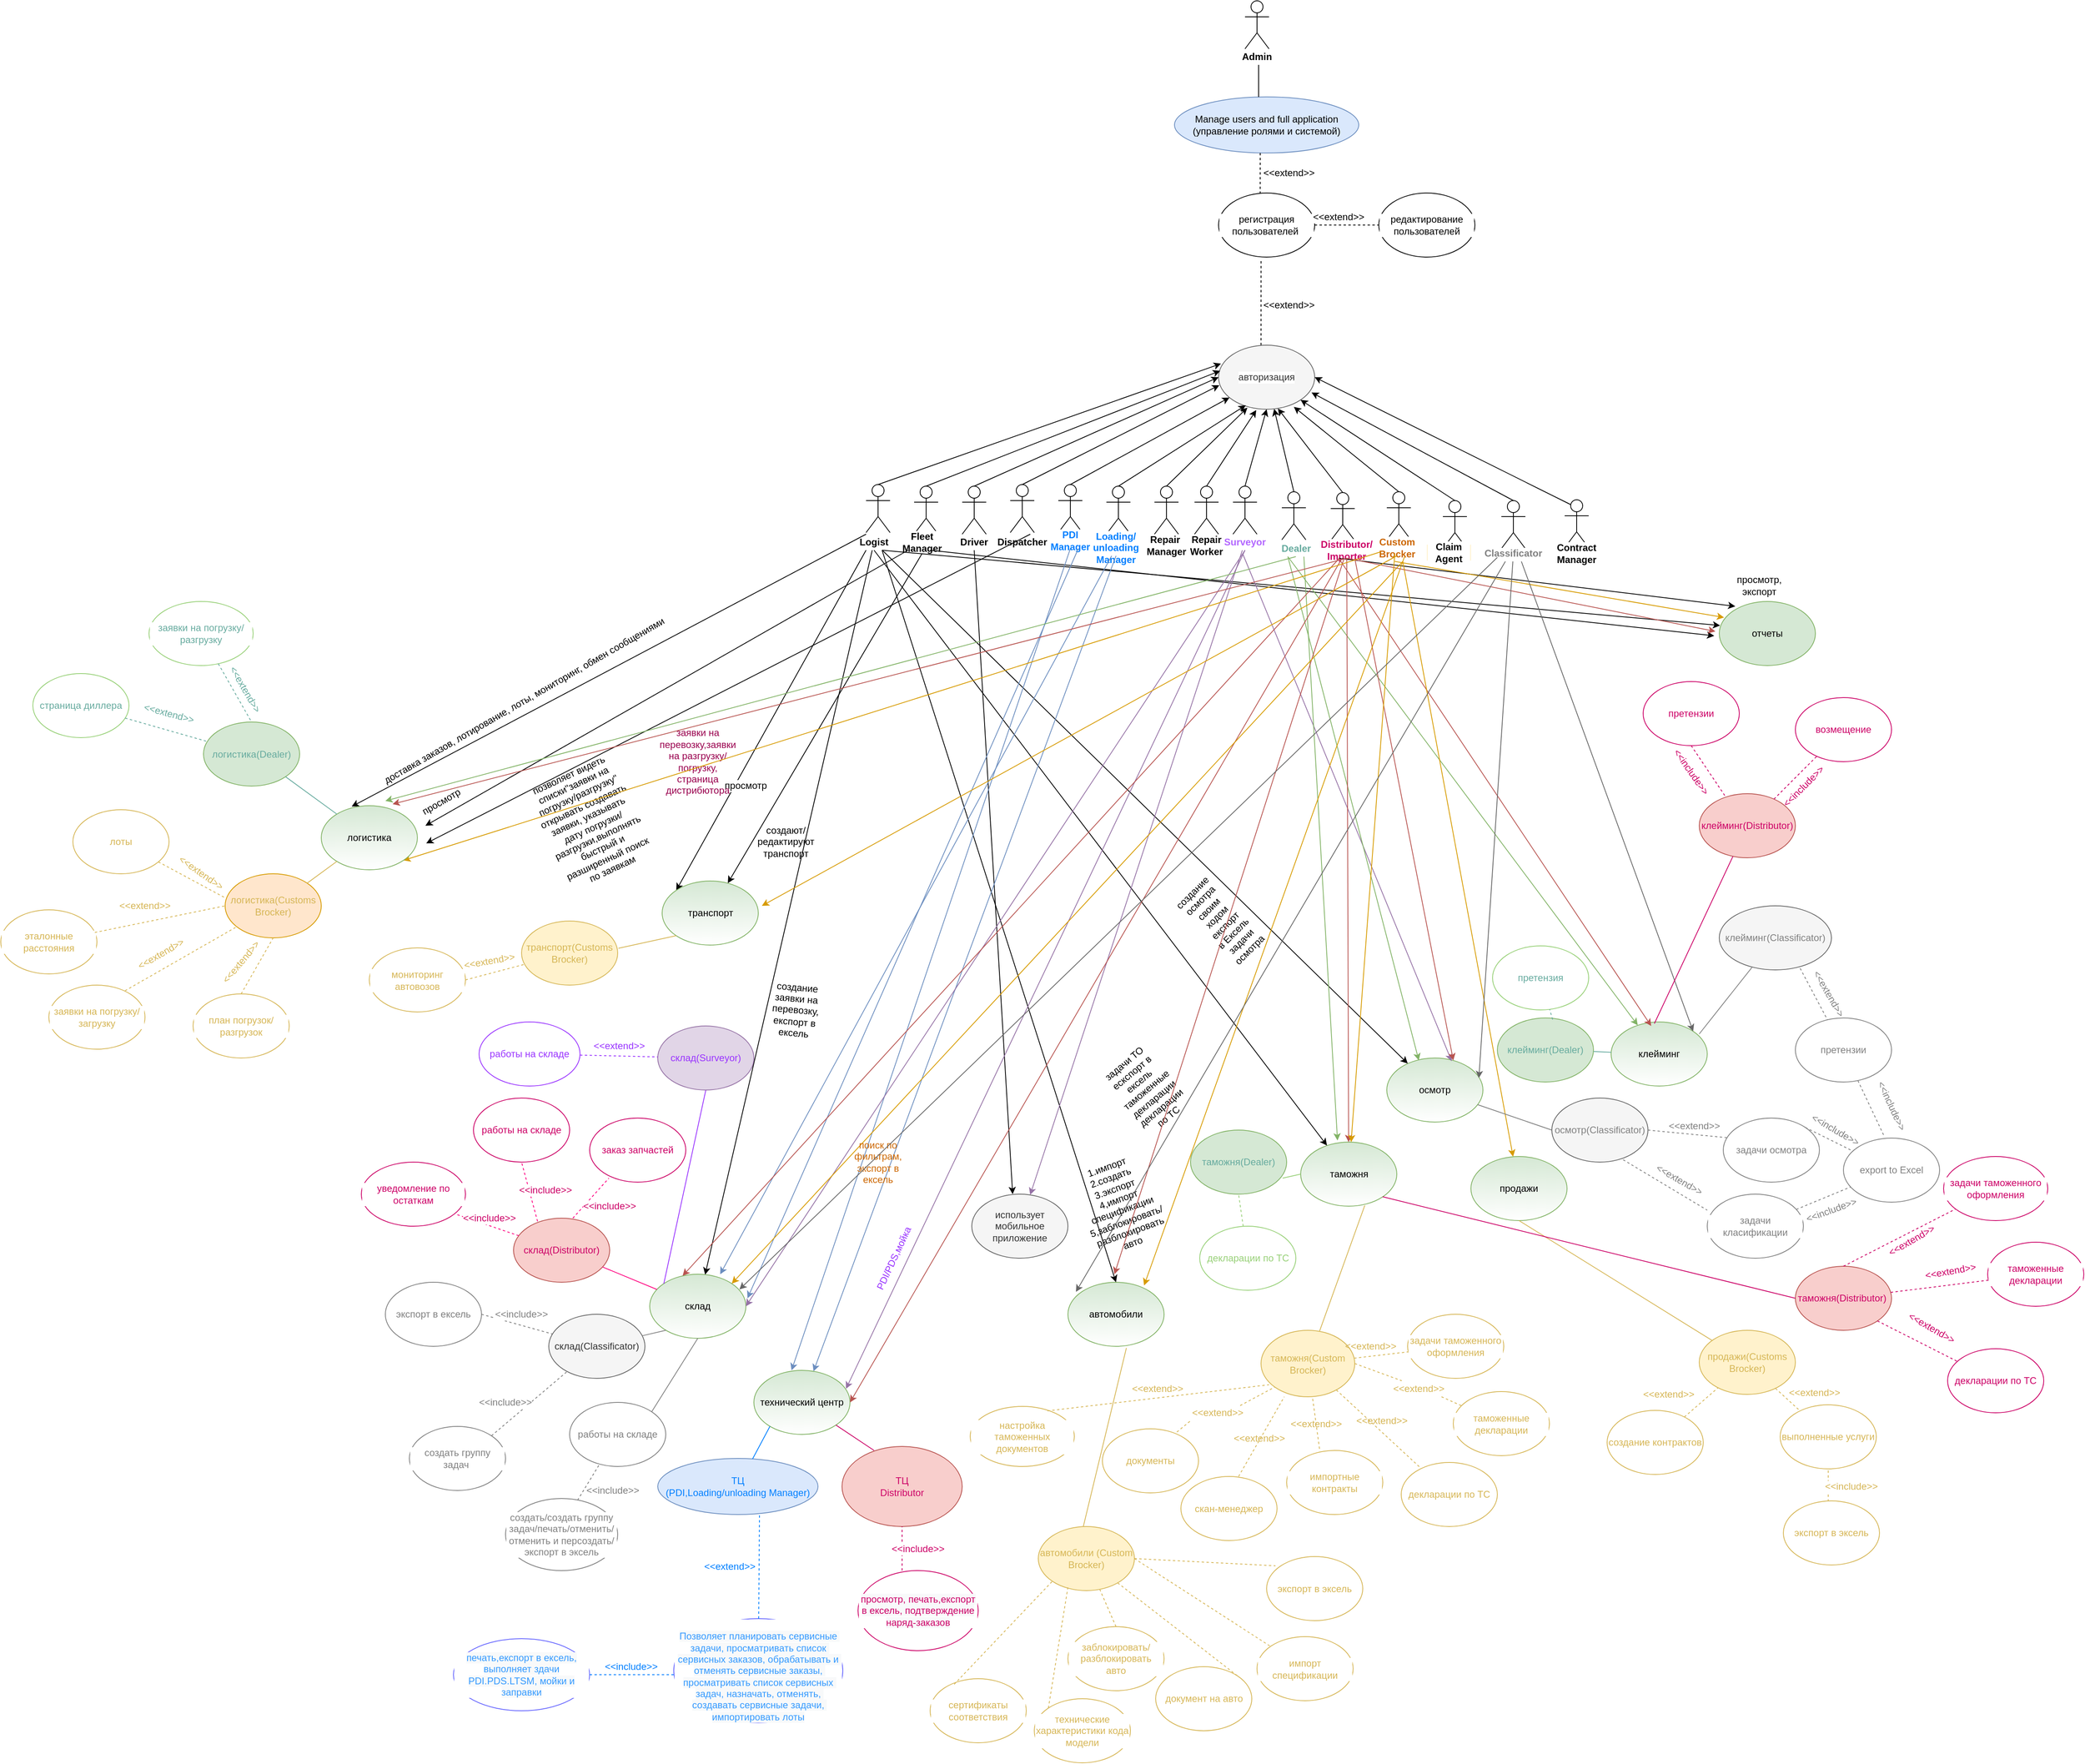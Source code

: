 <mxfile version="10.9.2" type="github"><diagram id="pYS0IMjoT9S0qy36jT1Y" name="Page-1"><mxGraphModel dx="3048" dy="796" grid="1" gridSize="10" guides="1" tooltips="1" connect="1" arrows="1" fold="1" page="1" pageScale="1" pageWidth="827" pageHeight="1169" math="0" shadow="0"><root><mxCell id="0"/><mxCell id="1" parent="0"/><mxCell id="nEzeDVuGh4dmExuy8eHL-1" value="Actor" style="shape=umlActor;verticalLabelPosition=bottom;labelBackgroundColor=#ffffff;verticalAlign=top;html=1;outlineConnect=0;horizontal=1;fontSize=1;whiteSpace=wrap;" parent="1" vertex="1"><mxGeometry x="413" y="10" width="30" height="60" as="geometry"/></mxCell><mxCell id="nEzeDVuGh4dmExuy8eHL-6" value="&lt;font style=&quot;font-size: 12px&quot;&gt;Admin&lt;/font&gt;" style="text;html=1;strokeColor=none;fillColor=none;align=center;verticalAlign=middle;whiteSpace=wrap;rounded=0;labelBackgroundColor=#ffffff;fontSize=1;fontStyle=1" parent="1" vertex="1"><mxGeometry x="398" y="70" width="60" height="20" as="geometry"/></mxCell><mxCell id="nEzeDVuGh4dmExuy8eHL-9" value="Manage users and full application&lt;br&gt;(управление ролями и системой)&lt;br&gt;" style="ellipse;whiteSpace=wrap;html=1;fillColor=#dae8fc;strokeColor=#6c8ebf;" parent="1" vertex="1"><mxGeometry x="325" y="130" width="230" height="70" as="geometry"/></mxCell><mxCell id="nEzeDVuGh4dmExuy8eHL-13" value="" style="endArrow=none;html=1;fontSize=1;" parent="1" edge="1"><mxGeometry width="50" height="50" relative="1" as="geometry"><mxPoint x="430" y="90" as="sourcePoint"/><mxPoint x="430" y="130" as="targetPoint"/></mxGeometry></mxCell><mxCell id="nEzeDVuGh4dmExuy8eHL-15" value="" style="endArrow=none;dashed=1;html=1;fontSize=1;exitX=0.433;exitY=0.013;exitDx=0;exitDy=0;exitPerimeter=0;" parent="1" source="nEzeDVuGh4dmExuy8eHL-16" edge="1"><mxGeometry width="50" height="50" relative="1" as="geometry"><mxPoint x="140" y="170" as="sourcePoint"/><mxPoint x="432" y="199" as="targetPoint"/></mxGeometry></mxCell><mxCell id="nEzeDVuGh4dmExuy8eHL-16" value="регистрация пользователей&amp;nbsp;" style="ellipse;whiteSpace=wrap;html=1;labelBackgroundColor=#ffffff;fontSize=12;" parent="1" vertex="1"><mxGeometry x="380" y="250" width="120" height="80" as="geometry"/></mxCell><mxCell id="nEzeDVuGh4dmExuy8eHL-17" value="" style="endArrow=none;dashed=1;html=1;fontSize=12;exitX=1;exitY=0.5;exitDx=0;exitDy=0;entryX=0;entryY=0.5;entryDx=0;entryDy=0;" parent="1" source="nEzeDVuGh4dmExuy8eHL-16" target="nEzeDVuGh4dmExuy8eHL-18" edge="1"><mxGeometry width="50" height="50" relative="1" as="geometry"><mxPoint x="500" y="320" as="sourcePoint"/><mxPoint x="540" y="340" as="targetPoint"/></mxGeometry></mxCell><mxCell id="nEzeDVuGh4dmExuy8eHL-18" value="редактирование пользователей" style="ellipse;whiteSpace=wrap;html=1;labelBackgroundColor=#ffffff;fontSize=12;" parent="1" vertex="1"><mxGeometry x="580" y="250" width="120" height="80" as="geometry"/></mxCell><mxCell id="nEzeDVuGh4dmExuy8eHL-22" value="&amp;lt;&amp;lt;extend&amp;gt;&amp;gt;" style="text;html=1;strokeColor=none;fillColor=none;align=center;verticalAlign=middle;whiteSpace=wrap;rounded=0;labelBackgroundColor=#ffffff;fontSize=12;" parent="1" vertex="1"><mxGeometry x="448" y="215" width="40" height="20" as="geometry"/></mxCell><mxCell id="nEzeDVuGh4dmExuy8eHL-23" value="&amp;lt;&amp;lt;extend&amp;gt;&amp;gt;" style="text;html=1;strokeColor=none;fillColor=none;align=center;verticalAlign=middle;whiteSpace=wrap;rounded=0;labelBackgroundColor=#ffffff;fontSize=12;" parent="1" vertex="1"><mxGeometry x="510" y="270" width="40" height="20" as="geometry"/></mxCell><mxCell id="nEzeDVuGh4dmExuy8eHL-24" value="" style="endArrow=none;dashed=1;html=1;fontSize=12;entryX=0.442;entryY=1.025;entryDx=0;entryDy=0;entryPerimeter=0;" parent="1" target="nEzeDVuGh4dmExuy8eHL-16" edge="1"><mxGeometry width="50" height="50" relative="1" as="geometry"><mxPoint x="433" y="440" as="sourcePoint"/><mxPoint x="470" y="330" as="targetPoint"/></mxGeometry></mxCell><mxCell id="nEzeDVuGh4dmExuy8eHL-25" value="&amp;lt;&amp;lt;extend&amp;gt;&amp;gt;" style="text;html=1;strokeColor=none;fillColor=none;align=center;verticalAlign=middle;whiteSpace=wrap;rounded=0;labelBackgroundColor=#ffffff;fontSize=12;" parent="1" vertex="1"><mxGeometry x="448" y="380" width="40" height="20" as="geometry"/></mxCell><mxCell id="nEzeDVuGh4dmExuy8eHL-26" value="авторизация" style="ellipse;whiteSpace=wrap;html=1;labelBackgroundColor=#ffffff;fontSize=12;fillColor=#f5f5f5;strokeColor=#666666;fontColor=#333333;" parent="1" vertex="1"><mxGeometry x="380" y="440" width="120" height="80" as="geometry"/></mxCell><mxCell id="nEzeDVuGh4dmExuy8eHL-27" value="Actor" style="shape=umlActor;verticalLabelPosition=bottom;labelBackgroundColor=#ffffff;verticalAlign=top;html=1;outlineConnect=0;fontSize=1;" parent="1" vertex="1"><mxGeometry x="60" y="616" width="30" height="60" as="geometry"/></mxCell><mxCell id="nEzeDVuGh4dmExuy8eHL-28" value="Actor" style="shape=umlActor;verticalLabelPosition=bottom;labelBackgroundColor=#ffffff;verticalAlign=top;html=1;outlineConnect=0;fontSize=1;" parent="1" vertex="1"><mxGeometry x="180" y="614" width="30" height="60" as="geometry"/></mxCell><mxCell id="nEzeDVuGh4dmExuy8eHL-35" value="" style="endArrow=classic;html=1;fontSize=1;entryX=0;entryY=0.5;entryDx=0;entryDy=0;exitX=0.5;exitY=0;exitDx=0;exitDy=0;exitPerimeter=0;" parent="1" source="nEzeDVuGh4dmExuy8eHL-27" target="nEzeDVuGh4dmExuy8eHL-26" edge="1"><mxGeometry width="50" height="50" relative="1" as="geometry"><mxPoint x="110" y="700" as="sourcePoint"/><mxPoint x="120" y="560" as="targetPoint"/></mxGeometry></mxCell><mxCell id="nEzeDVuGh4dmExuy8eHL-37" value="" style="endArrow=classic;html=1;fontSize=1;exitX=0.5;exitY=0;exitDx=0;exitDy=0;exitPerimeter=0;" parent="1" source="nEzeDVuGh4dmExuy8eHL-28" target="nEzeDVuGh4dmExuy8eHL-26" edge="1"><mxGeometry width="50" height="50" relative="1" as="geometry"><mxPoint x="240" y="640" as="sourcePoint"/><mxPoint x="290" y="590" as="targetPoint"/></mxGeometry></mxCell><mxCell id="nEzeDVuGh4dmExuy8eHL-38" value="Actor" style="shape=umlActor;verticalLabelPosition=bottom;labelBackgroundColor=#ffffff;verticalAlign=top;html=1;outlineConnect=0;fontSize=1;" parent="1" vertex="1"><mxGeometry x="120" y="614" width="30" height="60" as="geometry"/></mxCell><mxCell id="nEzeDVuGh4dmExuy8eHL-39" value="" style="endArrow=classic;html=1;fontSize=1;exitX=0.5;exitY=0;exitDx=0;exitDy=0;exitPerimeter=0;" parent="1" source="nEzeDVuGh4dmExuy8eHL-38" edge="1"><mxGeometry width="50" height="50" relative="1" as="geometry"><mxPoint x="340" y="680" as="sourcePoint"/><mxPoint x="381" y="490" as="targetPoint"/></mxGeometry></mxCell><mxCell id="nEzeDVuGh4dmExuy8eHL-40" value="Actor" style="shape=umlActor;verticalLabelPosition=bottom;labelBackgroundColor=#ffffff;verticalAlign=top;html=1;outlineConnect=0;fontSize=1;fontColor=#007FFF;" parent="1" vertex="1"><mxGeometry x="240" y="616" width="30" height="60" as="geometry"/></mxCell><mxCell id="nEzeDVuGh4dmExuy8eHL-41" value="" style="endArrow=classic;html=1;fontSize=1;exitX=0.5;exitY=0;exitDx=0;exitDy=0;exitPerimeter=0;entryX=0.283;entryY=0.938;entryDx=0;entryDy=0;entryPerimeter=0;" parent="1" source="nEzeDVuGh4dmExuy8eHL-40" target="nEzeDVuGh4dmExuy8eHL-26" edge="1"><mxGeometry width="50" height="50" relative="1" as="geometry"><mxPoint x="310" y="630" as="sourcePoint"/><mxPoint x="400" y="580" as="targetPoint"/></mxGeometry></mxCell><mxCell id="nEzeDVuGh4dmExuy8eHL-42" value="Actor" style="shape=umlActor;verticalLabelPosition=bottom;labelBackgroundColor=#ffffff;verticalAlign=top;html=1;outlineConnect=0;fontSize=1;" parent="1" vertex="1"><mxGeometry y="616" width="30" height="60" as="geometry"/></mxCell><mxCell id="nEzeDVuGh4dmExuy8eHL-43" value="" style="endArrow=classic;html=1;fontSize=1;exitX=0.5;exitY=0;exitDx=0;exitDy=0;exitPerimeter=0;entryX=0.017;entryY=0.4;entryDx=0;entryDy=0;entryPerimeter=0;" parent="1" source="nEzeDVuGh4dmExuy8eHL-42" target="nEzeDVuGh4dmExuy8eHL-26" edge="1"><mxGeometry width="50" height="50" relative="1" as="geometry"><mxPoint x="10" y="600" as="sourcePoint"/><mxPoint x="60" y="550" as="targetPoint"/></mxGeometry></mxCell><mxCell id="nEzeDVuGh4dmExuy8eHL-44" value="Actor" style="shape=umlActor;verticalLabelPosition=bottom;labelBackgroundColor=#ffffff;verticalAlign=top;html=1;outlineConnect=0;fontSize=1;" parent="1" vertex="1"><mxGeometry x="-60" y="614" width="30" height="60" as="geometry"/></mxCell><mxCell id="nEzeDVuGh4dmExuy8eHL-45" value="" style="endArrow=classic;html=1;fontSize=1;exitX=0.5;exitY=0;exitDx=0;exitDy=0;exitPerimeter=0;entryX=0.025;entryY=0.288;entryDx=0;entryDy=0;entryPerimeter=0;" parent="1" source="nEzeDVuGh4dmExuy8eHL-44" target="nEzeDVuGh4dmExuy8eHL-26" edge="1"><mxGeometry width="50" height="50" relative="1" as="geometry"><mxPoint x="-10" y="580" as="sourcePoint"/><mxPoint x="40" y="530" as="targetPoint"/></mxGeometry></mxCell><mxCell id="nEzeDVuGh4dmExuy8eHL-46" value="Actor" style="shape=umlActor;verticalLabelPosition=bottom;labelBackgroundColor=#ffffff;verticalAlign=top;html=1;outlineConnect=0;fontSize=1;" parent="1" vertex="1"><mxGeometry x="300" y="616" width="30" height="60" as="geometry"/></mxCell><mxCell id="nEzeDVuGh4dmExuy8eHL-47" value="" style="endArrow=classic;html=1;fontSize=1;exitX=0.5;exitY=0;exitDx=0;exitDy=0;exitPerimeter=0;entryX=0.3;entryY=0.975;entryDx=0;entryDy=0;entryPerimeter=0;" parent="1" source="nEzeDVuGh4dmExuy8eHL-46" target="nEzeDVuGh4dmExuy8eHL-26" edge="1"><mxGeometry width="50" height="50" relative="1" as="geometry"><mxPoint x="-110" y="590" as="sourcePoint"/><mxPoint x="10" y="420" as="targetPoint"/></mxGeometry></mxCell><mxCell id="nEzeDVuGh4dmExuy8eHL-49" value="Actor" style="shape=umlActor;verticalLabelPosition=bottom;labelBackgroundColor=#ffffff;verticalAlign=top;html=1;outlineConnect=0;fontSize=1;" parent="1" vertex="1"><mxGeometry x="350" y="616" width="30" height="60" as="geometry"/></mxCell><mxCell id="nEzeDVuGh4dmExuy8eHL-50" value="" style="endArrow=classic;html=1;fontSize=1;exitX=0.5;exitY=0;exitDx=0;exitDy=0;exitPerimeter=0;entryX=0.392;entryY=1.013;entryDx=0;entryDy=0;entryPerimeter=0;" parent="1" source="nEzeDVuGh4dmExuy8eHL-49" target="nEzeDVuGh4dmExuy8eHL-26" edge="1"><mxGeometry width="50" height="50" relative="1" as="geometry"><mxPoint x="410" y="630" as="sourcePoint"/><mxPoint x="420" y="570" as="targetPoint"/></mxGeometry></mxCell><mxCell id="nEzeDVuGh4dmExuy8eHL-51" value="Actor" style="shape=umlActor;verticalLabelPosition=bottom;labelBackgroundColor=#ffffff;verticalAlign=top;html=1;outlineConnect=0;fontSize=1;" parent="1" vertex="1"><mxGeometry x="398" y="616" width="30" height="60" as="geometry"/></mxCell><mxCell id="nEzeDVuGh4dmExuy8eHL-52" value="" style="endArrow=classic;html=1;fontSize=1;exitX=0.5;exitY=0;exitDx=0;exitDy=0;exitPerimeter=0;" parent="1" source="nEzeDVuGh4dmExuy8eHL-51" edge="1"><mxGeometry width="50" height="50" relative="1" as="geometry"><mxPoint x="400" y="630" as="sourcePoint"/><mxPoint x="440" y="520" as="targetPoint"/></mxGeometry></mxCell><mxCell id="nEzeDVuGh4dmExuy8eHL-53" value="Actor" style="shape=umlActor;verticalLabelPosition=bottom;labelBackgroundColor=#ffffff;verticalAlign=top;html=1;outlineConnect=0;fontSize=1;" parent="1" vertex="1"><mxGeometry x="459" y="623" width="30" height="60" as="geometry"/></mxCell><mxCell id="nEzeDVuGh4dmExuy8eHL-54" value="" style="endArrow=classic;html=1;fontSize=1;exitX=0.5;exitY=0;exitDx=0;exitDy=0;exitPerimeter=0;" parent="1" source="nEzeDVuGh4dmExuy8eHL-53" target="nEzeDVuGh4dmExuy8eHL-26" edge="1"><mxGeometry width="50" height="50" relative="1" as="geometry"><mxPoint x="460" y="620" as="sourcePoint"/><mxPoint x="510" y="570" as="targetPoint"/></mxGeometry></mxCell><mxCell id="nEzeDVuGh4dmExuy8eHL-56" value="Actor" style="shape=umlActor;verticalLabelPosition=bottom;labelBackgroundColor=#ffffff;verticalAlign=top;html=1;outlineConnect=0;fontSize=1;" parent="1" vertex="1"><mxGeometry x="520" y="624" width="30" height="60" as="geometry"/></mxCell><mxCell id="nEzeDVuGh4dmExuy8eHL-57" value="" style="endArrow=classic;html=1;fontSize=1;exitX=0.5;exitY=0;exitDx=0;exitDy=0;exitPerimeter=0;entryX=0.617;entryY=0.988;entryDx=0;entryDy=0;entryPerimeter=0;" parent="1" source="nEzeDVuGh4dmExuy8eHL-56" target="nEzeDVuGh4dmExuy8eHL-26" edge="1"><mxGeometry width="50" height="50" relative="1" as="geometry"><mxPoint x="470" y="610" as="sourcePoint"/><mxPoint x="520" y="560" as="targetPoint"/></mxGeometry></mxCell><mxCell id="nEzeDVuGh4dmExuy8eHL-58" value="Actor" style="shape=umlActor;verticalLabelPosition=bottom;labelBackgroundColor=#ffffff;verticalAlign=top;html=1;outlineConnect=0;fontSize=1;" parent="1" vertex="1"><mxGeometry x="590" y="623" width="30" height="60" as="geometry"/></mxCell><mxCell id="nEzeDVuGh4dmExuy8eHL-59" value="" style="endArrow=classic;html=1;fontSize=1;exitX=0.5;exitY=0;exitDx=0;exitDy=0;exitPerimeter=0;" parent="1" source="nEzeDVuGh4dmExuy8eHL-58" edge="1"><mxGeometry width="50" height="50" relative="1" as="geometry"><mxPoint x="550" y="600" as="sourcePoint"/><mxPoint x="474" y="517" as="targetPoint"/></mxGeometry></mxCell><mxCell id="nEzeDVuGh4dmExuy8eHL-60" value="Actor" style="shape=umlActor;verticalLabelPosition=bottom;labelBackgroundColor=#ffffff;verticalAlign=top;html=1;outlineConnect=0;fontSize=1;" parent="1" vertex="1"><mxGeometry x="660" y="634" width="30" height="60" as="geometry"/></mxCell><mxCell id="nEzeDVuGh4dmExuy8eHL-61" value="" style="endArrow=classic;html=1;fontSize=1;exitX=0.5;exitY=0;exitDx=0;exitDy=0;exitPerimeter=0;entryX=1;entryY=1;entryDx=0;entryDy=0;" parent="1" source="nEzeDVuGh4dmExuy8eHL-60" target="nEzeDVuGh4dmExuy8eHL-26" edge="1"><mxGeometry width="50" height="50" relative="1" as="geometry"><mxPoint x="570" y="590" as="sourcePoint"/><mxPoint x="600" y="540" as="targetPoint"/></mxGeometry></mxCell><mxCell id="nEzeDVuGh4dmExuy8eHL-62" value="Actor" style="shape=umlActor;verticalLabelPosition=bottom;labelBackgroundColor=#ffffff;verticalAlign=top;html=1;outlineConnect=0;fontSize=1;" parent="1" vertex="1"><mxGeometry x="733" y="634" width="30" height="60" as="geometry"/></mxCell><mxCell id="nEzeDVuGh4dmExuy8eHL-63" value="" style="endArrow=classic;html=1;fontSize=1;exitX=0.5;exitY=0;exitDx=0;exitDy=0;exitPerimeter=0;entryX=0.967;entryY=0.738;entryDx=0;entryDy=0;entryPerimeter=0;" parent="1" source="nEzeDVuGh4dmExuy8eHL-62" target="nEzeDVuGh4dmExuy8eHL-26" edge="1"><mxGeometry width="50" height="50" relative="1" as="geometry"><mxPoint x="640" y="610" as="sourcePoint"/><mxPoint x="690" y="560" as="targetPoint"/></mxGeometry></mxCell><mxCell id="nEzeDVuGh4dmExuy8eHL-64" value="Actor" style="shape=umlActor;verticalLabelPosition=bottom;labelBackgroundColor=#ffffff;verticalAlign=top;html=1;outlineConnect=0;fontSize=1;" parent="1" vertex="1"><mxGeometry x="812" y="633" width="30" height="60" as="geometry"/></mxCell><mxCell id="nEzeDVuGh4dmExuy8eHL-66" value="" style="endArrow=classic;html=1;fontSize=1;exitX=0.25;exitY=0.1;exitDx=0;exitDy=0;exitPerimeter=0;entryX=1;entryY=0.5;entryDx=0;entryDy=0;" parent="1" source="nEzeDVuGh4dmExuy8eHL-64" target="nEzeDVuGh4dmExuy8eHL-26" edge="1"><mxGeometry width="50" height="50" relative="1" as="geometry"><mxPoint x="680" y="600" as="sourcePoint"/><mxPoint x="730" y="550" as="targetPoint"/></mxGeometry></mxCell><mxCell id="nEzeDVuGh4dmExuy8eHL-69" value="&lt;span style=&quot;font-size: 12px&quot;&gt;&lt;b&gt;Logist&lt;/b&gt;&lt;/span&gt;" style="text;html=1;strokeColor=none;fillColor=none;align=center;verticalAlign=middle;whiteSpace=wrap;rounded=0;labelBackgroundColor=#ffffff;fontSize=1;" parent="1" vertex="1"><mxGeometry x="-70" y="676" width="40" height="20" as="geometry"/></mxCell><mxCell id="nEzeDVuGh4dmExuy8eHL-70" value="F" style="text;html=1;strokeColor=none;fillColor=none;align=center;verticalAlign=middle;whiteSpace=wrap;rounded=0;labelBackgroundColor=#ffffff;fontSize=1;" parent="1" vertex="1"><mxGeometry y="680" width="40" height="20" as="geometry"/></mxCell><mxCell id="nEzeDVuGh4dmExuy8eHL-71" value="&lt;span style=&quot;font-size: 12px&quot;&gt;&lt;b&gt;Fleet Manager&lt;/b&gt;&lt;/span&gt;" style="text;html=1;strokeColor=none;fillColor=none;align=center;verticalAlign=middle;whiteSpace=wrap;rounded=0;labelBackgroundColor=#ffffff;fontSize=1;" parent="1" vertex="1"><mxGeometry x="-10" y="676" width="40" height="20" as="geometry"/></mxCell><mxCell id="nEzeDVuGh4dmExuy8eHL-73" value="&lt;span style=&quot;font-size: 12px&quot;&gt;&lt;b&gt;Driver&lt;/b&gt;&lt;/span&gt;" style="text;html=1;strokeColor=none;fillColor=none;align=center;verticalAlign=middle;whiteSpace=wrap;rounded=0;labelBackgroundColor=#ffffff;fontSize=1;" parent="1" vertex="1"><mxGeometry x="55" y="676" width="40" height="20" as="geometry"/></mxCell><mxCell id="nEzeDVuGh4dmExuy8eHL-75" value="&lt;span style=&quot;font-size: 12px&quot;&gt;&lt;b&gt;Dispatcher&lt;/b&gt;&lt;/span&gt;" style="text;html=1;strokeColor=none;fillColor=none;align=center;verticalAlign=middle;whiteSpace=wrap;rounded=0;labelBackgroundColor=#ffffff;fontSize=1;" parent="1" vertex="1"><mxGeometry x="115" y="676" width="40" height="20" as="geometry"/></mxCell><mxCell id="nEzeDVuGh4dmExuy8eHL-76" value="&lt;span style=&quot;font-size: 12px&quot;&gt;&lt;b&gt;PDI Manager&lt;/b&gt;&lt;/span&gt;" style="text;html=1;strokeColor=none;fillColor=none;align=center;verticalAlign=middle;whiteSpace=wrap;rounded=0;labelBackgroundColor=#ffffff;fontSize=1;fontColor=#007FFF;" parent="1" vertex="1"><mxGeometry x="175" y="674" width="40" height="20" as="geometry"/></mxCell><mxCell id="nEzeDVuGh4dmExuy8eHL-77" value="&lt;span style=&quot;font-size: 12px&quot;&gt;&lt;b&gt;Loading/&lt;br&gt;unloading Manager&lt;/b&gt;&lt;/span&gt;" style="text;html=1;strokeColor=none;fillColor=none;align=center;verticalAlign=middle;whiteSpace=wrap;rounded=0;labelBackgroundColor=#ffffff;fontSize=1;fontColor=#007FFF;" parent="1" vertex="1"><mxGeometry x="232" y="683" width="40" height="20" as="geometry"/></mxCell><mxCell id="nEzeDVuGh4dmExuy8eHL-83" value="&lt;span style=&quot;font-size: 12px&quot;&gt;&lt;b&gt;Repair&amp;nbsp;&lt;br&gt;Manager&lt;br&gt;&lt;/b&gt;&lt;/span&gt;" style="text;html=1;strokeColor=none;fillColor=none;align=center;verticalAlign=middle;whiteSpace=wrap;rounded=0;labelBackgroundColor=#ffffff;fontSize=1;" parent="1" vertex="1"><mxGeometry x="295" y="680" width="40" height="20" as="geometry"/></mxCell><mxCell id="nEzeDVuGh4dmExuy8eHL-84" value="&lt;span style=&quot;font-size: 12px&quot;&gt;&lt;b&gt;Repair Worker&lt;/b&gt;&lt;/span&gt;" style="text;html=1;strokeColor=none;fillColor=none;align=center;verticalAlign=middle;whiteSpace=wrap;rounded=0;labelBackgroundColor=#ffffff;fontSize=1;" parent="1" vertex="1"><mxGeometry x="345" y="680" width="40" height="20" as="geometry"/></mxCell><mxCell id="nEzeDVuGh4dmExuy8eHL-85" value="&lt;span style=&quot;font-size: 12px&quot;&gt;&lt;b&gt;Surveyor&lt;/b&gt;&lt;/span&gt;" style="text;html=1;strokeColor=none;fillColor=none;align=center;verticalAlign=middle;whiteSpace=wrap;rounded=0;labelBackgroundColor=#ffffff;fontSize=1;fontColor=#B266FF;" parent="1" vertex="1"><mxGeometry x="393" y="676" width="40" height="20" as="geometry"/></mxCell><mxCell id="nEzeDVuGh4dmExuy8eHL-86" value="&lt;span style=&quot;font-size: 12px&quot;&gt;&lt;b&gt;Dealer&lt;/b&gt;&lt;/span&gt;" style="text;html=1;strokeColor=none;fillColor=none;align=center;verticalAlign=middle;whiteSpace=wrap;rounded=0;labelBackgroundColor=#ffffff;fontSize=1;fontColor=#67AB9F;" parent="1" vertex="1"><mxGeometry x="456.5" y="684" width="40" height="20" as="geometry"/></mxCell><mxCell id="nEzeDVuGh4dmExuy8eHL-96" value="&lt;span style=&quot;font-size: 12px&quot;&gt;&lt;b&gt;Distributor/&lt;br&gt;Importer&lt;/b&gt;&lt;/span&gt;" style="text;html=1;strokeColor=none;fillColor=none;align=center;verticalAlign=middle;whiteSpace=wrap;rounded=0;labelBackgroundColor=#ffffff;fontSize=1;fontColor=#CC0066;" parent="1" vertex="1"><mxGeometry x="520" y="686" width="40" height="20" as="geometry"/></mxCell><mxCell id="nEzeDVuGh4dmExuy8eHL-98" value="&lt;span style=&quot;font-size: 12px&quot;&gt;&lt;b&gt;Custom&lt;br&gt;Brocker&lt;br&gt;&lt;/b&gt;&lt;/span&gt;" style="text;html=1;strokeColor=#d79b00;fillColor=#ffe6cc;align=center;verticalAlign=middle;whiteSpace=wrap;rounded=0;labelBackgroundColor=#ffffff;fontSize=1;fontColor=#CC6600;" parent="1" vertex="1"><mxGeometry x="582.5" y="683" width="40" height="20" as="geometry"/></mxCell><mxCell id="nEzeDVuGh4dmExuy8eHL-99" value="&lt;span style=&quot;font-size: 12px&quot;&gt;&lt;b&gt;Claim Agent&lt;/b&gt;&lt;/span&gt;" style="text;html=1;strokeColor=none;fillColor=#fff2cc;align=center;verticalAlign=middle;whiteSpace=wrap;rounded=0;labelBackgroundColor=#FFFFFF;fontSize=1;fontColor=#000000;" parent="1" vertex="1"><mxGeometry x="640" y="689" width="55" height="20" as="geometry"/></mxCell><mxCell id="nEzeDVuGh4dmExuy8eHL-100" value="&lt;span style=&quot;font-size: 12px&quot;&gt;&lt;b&gt;Classificator&lt;/b&gt;&lt;/span&gt;" style="text;html=1;strokeColor=none;fillColor=none;align=center;verticalAlign=middle;whiteSpace=wrap;rounded=0;labelBackgroundColor=#ffffff;fontSize=1;fontColor=#808080;" parent="1" vertex="1"><mxGeometry x="728" y="690" width="40" height="20" as="geometry"/></mxCell><mxCell id="nEzeDVuGh4dmExuy8eHL-102" value="&lt;span style=&quot;font-size: 12px&quot;&gt;&lt;b&gt;Contract Manager&lt;/b&gt;&lt;/span&gt;" style="text;html=1;strokeColor=none;fillColor=none;align=center;verticalAlign=middle;whiteSpace=wrap;rounded=0;labelBackgroundColor=#ffffff;fontSize=1;" parent="1" vertex="1"><mxGeometry x="807" y="690" width="40" height="20" as="geometry"/></mxCell><mxCell id="VaaWgxCnkhPb68H7VqzC-301" style="edgeStyle=orthogonalEdgeStyle;rounded=0;orthogonalLoop=1;jettySize=auto;html=1;exitX=0;exitY=0.25;exitDx=0;exitDy=0;strokeColor=#97D077;fontColor=#67AB9F;" edge="1" parent="1" source="nEzeDVuGh4dmExuy8eHL-121"><mxGeometry relative="1" as="geometry"><mxPoint x="1050" y="730" as="targetPoint"/></mxGeometry></mxCell><mxCell id="nEzeDVuGh4dmExuy8eHL-121" value="просмотр,&lt;br&gt;экспорт&lt;br&gt;" style="text;html=1;strokeColor=none;fillColor=none;align=center;verticalAlign=middle;whiteSpace=wrap;rounded=0;labelBackgroundColor=#ffffff;fontSize=12;" parent="1" vertex="1"><mxGeometry x="1035" y="730" width="40" height="20" as="geometry"/></mxCell><mxCell id="nEzeDVuGh4dmExuy8eHL-123" value="" style="endArrow=classic;html=1;fontSize=12;exitX=0.75;exitY=1;exitDx=0;exitDy=0;" parent="1" source="nEzeDVuGh4dmExuy8eHL-71" edge="1"><mxGeometry width="50" height="50" relative="1" as="geometry"><mxPoint x="30" y="720" as="sourcePoint"/><mxPoint x="998.675" y="802.867" as="targetPoint"/></mxGeometry></mxCell><mxCell id="nEzeDVuGh4dmExuy8eHL-126" value="" style="endArrow=classic;html=1;fontSize=12;exitX=0.75;exitY=1;exitDx=0;exitDy=0;entryX=0.058;entryY=0.3;entryDx=0;entryDy=0;entryPerimeter=0;" parent="1" source="nEzeDVuGh4dmExuy8eHL-69" edge="1"><mxGeometry width="50" height="50" relative="1" as="geometry"><mxPoint x="-140" y="740" as="sourcePoint"/><mxPoint x="1006" y="790" as="targetPoint"/></mxGeometry></mxCell><mxCell id="nEzeDVuGh4dmExuy8eHL-127" value="" style="endArrow=classic;html=1;fontSize=12;exitX=0.25;exitY=1;exitDx=0;exitDy=0;" parent="1" source="nEzeDVuGh4dmExuy8eHL-70" target="VaaWgxCnkhPb68H7VqzC-297" edge="1"><mxGeometry width="50" height="50" relative="1" as="geometry"><mxPoint y="840" as="sourcePoint"/><mxPoint x="-228.009" y="1102.784" as="targetPoint"/></mxGeometry></mxCell><mxCell id="nEzeDVuGh4dmExuy8eHL-128" value="" style="endArrow=classic;html=1;fontSize=12;entryX=1;entryY=0.375;entryDx=0;entryDy=0;entryPerimeter=0;" parent="1" source="nEzeDVuGh4dmExuy8eHL-71" edge="1"><mxGeometry width="50" height="50" relative="1" as="geometry"><mxPoint x="-180" y="800" as="sourcePoint"/><mxPoint x="-610" y="1040" as="targetPoint"/></mxGeometry></mxCell><mxCell id="VaaWgxCnkhPb68H7VqzC-1" value="" style="endArrow=classic;html=1;exitX=0.25;exitY=1;exitDx=0;exitDy=0;entryX=0;entryY=0;entryDx=0;entryDy=0;" edge="1" parent="1" source="nEzeDVuGh4dmExuy8eHL-69" target="VaaWgxCnkhPb68H7VqzC-297"><mxGeometry width="50" height="50" relative="1" as="geometry"><mxPoint x="30" y="990" as="sourcePoint"/><mxPoint x="-273" y="1105" as="targetPoint"/></mxGeometry></mxCell><mxCell id="VaaWgxCnkhPb68H7VqzC-3" value="просмотр" style="text;html=1;strokeColor=none;fillColor=none;align=center;verticalAlign=middle;whiteSpace=wrap;rounded=0;labelBackgroundColor=#ffffff;fontSize=12;" vertex="1" parent="1"><mxGeometry x="-230" y="980" width="40" height="20" as="geometry"/></mxCell><mxCell id="VaaWgxCnkhPb68H7VqzC-4" value="таможня" style="ellipse;whiteSpace=wrap;html=1;fillColor=#d5e8d4;strokeColor=#82b366;gradientColor=#ffffff;" vertex="1" parent="1"><mxGeometry x="482.5" y="1435" width="120" height="80" as="geometry"/></mxCell><mxCell id="VaaWgxCnkhPb68H7VqzC-5" value="осмотр" style="ellipse;whiteSpace=wrap;html=1;fillColor=#d5e8d4;strokeColor=#82b366;gradientColor=#ffffff;" vertex="1" parent="1"><mxGeometry x="590" y="1330" width="120" height="80" as="geometry"/></mxCell><mxCell id="VaaWgxCnkhPb68H7VqzC-6" value="склад" style="ellipse;whiteSpace=wrap;html=1;fillColor=#d5e8d4;strokeColor=#82b366;gradientColor=#ffffff;" vertex="1" parent="1"><mxGeometry x="-330" y="1600" width="120" height="80" as="geometry"/></mxCell><mxCell id="VaaWgxCnkhPb68H7VqzC-7" value="автомобили" style="ellipse;whiteSpace=wrap;html=1;fillColor=#d5e8d4;strokeColor=#82b366;gradientColor=#ffffff;" vertex="1" parent="1"><mxGeometry x="192" y="1610" width="120" height="80" as="geometry"/></mxCell><mxCell id="VaaWgxCnkhPb68H7VqzC-8" value="" style="endArrow=classic;html=1;" edge="1" parent="1" source="nEzeDVuGh4dmExuy8eHL-69" target="VaaWgxCnkhPb68H7VqzC-6"><mxGeometry width="50" height="50" relative="1" as="geometry"><mxPoint x="-10" y="930" as="sourcePoint"/><mxPoint x="40" y="880" as="targetPoint"/></mxGeometry></mxCell><mxCell id="VaaWgxCnkhPb68H7VqzC-9" value="" style="endArrow=classic;html=1;exitX=0.75;exitY=1;exitDx=0;exitDy=0;entryX=0.5;entryY=0;entryDx=0;entryDy=0;" edge="1" parent="1" source="nEzeDVuGh4dmExuy8eHL-69" target="VaaWgxCnkhPb68H7VqzC-7"><mxGeometry width="50" height="50" relative="1" as="geometry"><mxPoint x="130" y="960" as="sourcePoint"/><mxPoint x="180" y="910" as="targetPoint"/></mxGeometry></mxCell><mxCell id="VaaWgxCnkhPb68H7VqzC-10" value="" style="endArrow=classic;html=1;exitX=0.5;exitY=1;exitDx=0;exitDy=0;" edge="1" parent="1" source="nEzeDVuGh4dmExuy8eHL-69" target="VaaWgxCnkhPb68H7VqzC-4"><mxGeometry width="50" height="50" relative="1" as="geometry"><mxPoint x="170" y="980" as="sourcePoint"/><mxPoint x="220" y="930" as="targetPoint"/></mxGeometry></mxCell><mxCell id="VaaWgxCnkhPb68H7VqzC-11" value="" style="endArrow=classic;html=1;" edge="1" parent="1" source="nEzeDVuGh4dmExuy8eHL-69" target="VaaWgxCnkhPb68H7VqzC-5"><mxGeometry width="50" height="50" relative="1" as="geometry"><mxPoint x="400" y="1010" as="sourcePoint"/><mxPoint x="450" y="960" as="targetPoint"/></mxGeometry></mxCell><mxCell id="VaaWgxCnkhPb68H7VqzC-12" value="создание заявки на перевозку, експорт в ексель" style="text;html=1;strokeColor=none;fillColor=none;align=center;verticalAlign=middle;whiteSpace=wrap;rounded=0;rotation=5;" vertex="1" parent="1"><mxGeometry x="-176" y="1255" width="56" height="30" as="geometry"/></mxCell><mxCell id="VaaWgxCnkhPb68H7VqzC-16" value="1.импорт&lt;br&gt;2.создать&lt;br&gt;3.экспорт&lt;br&gt;4,импорт спецификации&lt;br&gt;5,заблокировать/разблокировать авто&amp;nbsp;&lt;br&gt;&lt;br&gt;" style="text;html=1;strokeColor=none;fillColor=none;align=center;verticalAlign=middle;whiteSpace=wrap;rounded=0;rotation=-20;" vertex="1" parent="1"><mxGeometry x="240" y="1510" width="40" height="20" as="geometry"/></mxCell><mxCell id="VaaWgxCnkhPb68H7VqzC-19" value="задачи ТО&lt;br&gt;ескспорт в ексель&lt;br&gt;таможенные декларации&lt;br&gt;декларации по ТС&lt;br&gt;" style="text;html=1;strokeColor=none;fillColor=none;align=center;verticalAlign=middle;whiteSpace=wrap;rounded=0;rotation=-40;" vertex="1" parent="1"><mxGeometry x="270" y="1360" width="40" height="20" as="geometry"/></mxCell><mxCell id="VaaWgxCnkhPb68H7VqzC-22" value="" style="endArrow=classic;html=1;exitX=0.25;exitY=0;exitDx=0;exitDy=0;entryX=0.233;entryY=0.075;entryDx=0;entryDy=0;entryPerimeter=0;" edge="1" parent="1" source="nEzeDVuGh4dmExuy8eHL-69"><mxGeometry width="50" height="50" relative="1" as="geometry"><mxPoint x="-240" y="790" as="sourcePoint"/><mxPoint x="-702" y="1016" as="targetPoint"/></mxGeometry></mxCell><mxCell id="VaaWgxCnkhPb68H7VqzC-24" value="&lt;div&gt;&lt;span&gt;доставка заказов, лотирование, лоты, мониторинг, обмен сообщениями&lt;/span&gt;&lt;br&gt;&lt;/div&gt;" style="text;html=1;resizable=0;points=[];autosize=1;align=left;verticalAlign=top;spacingTop=-4;rotation=-30;" vertex="1" parent="1"><mxGeometry x="-690" y="870" width="420" height="20" as="geometry"/></mxCell><mxCell id="VaaWgxCnkhPb68H7VqzC-25" value="" style="endArrow=classic;html=1;exitX=0.5;exitY=1;exitDx=0;exitDy=0;entryX=0.425;entryY=0;entryDx=0;entryDy=0;entryPerimeter=0;" edge="1" parent="1" source="nEzeDVuGh4dmExuy8eHL-73" target="VaaWgxCnkhPb68H7VqzC-26"><mxGeometry width="50" height="50" relative="1" as="geometry"><mxPoint x="290" y="790" as="sourcePoint"/><mxPoint x="90" y="1400" as="targetPoint"/></mxGeometry></mxCell><mxCell id="VaaWgxCnkhPb68H7VqzC-26" value="использует мобильное приложение" style="ellipse;whiteSpace=wrap;html=1;fillColor=#f5f5f5;strokeColor=#666666;fontColor=#333333;" vertex="1" parent="1"><mxGeometry x="72" y="1500" width="120" height="80" as="geometry"/></mxCell><mxCell id="VaaWgxCnkhPb68H7VqzC-27" value="" style="endArrow=classic;html=1;fillColor=#e1d5e7;strokeColor=#9673a6;" edge="1" parent="1" source="nEzeDVuGh4dmExuy8eHL-85" target="VaaWgxCnkhPb68H7VqzC-26"><mxGeometry width="50" height="50" relative="1" as="geometry"><mxPoint x="370" y="830" as="sourcePoint"/><mxPoint x="420" y="780" as="targetPoint"/></mxGeometry></mxCell><mxCell id="VaaWgxCnkhPb68H7VqzC-28" value="создание осмотра своим ходом&lt;br&gt;експорт в Ексель&lt;br&gt;задачи осмотра&lt;br&gt;" style="text;html=1;strokeColor=none;fillColor=none;align=center;verticalAlign=middle;whiteSpace=wrap;rounded=0;rotation=-45;" vertex="1" parent="1"><mxGeometry x="363" y="1149" width="40" height="20" as="geometry"/></mxCell><mxCell id="VaaWgxCnkhPb68H7VqzC-29" value="создают/редактируют транспорт" style="text;html=1;strokeColor=none;fillColor=none;align=center;verticalAlign=middle;whiteSpace=wrap;rounded=0;" vertex="1" parent="1"><mxGeometry x="-180" y="1050" width="40" height="20" as="geometry"/></mxCell><mxCell id="nEzeDVuGh4dmExuy8eHL-119" value="просмотр" style="text;html=1;strokeColor=none;fillColor=none;align=center;verticalAlign=middle;whiteSpace=wrap;rounded=0;labelBackgroundColor=#ffffff;fontSize=12;rotation=-30;" parent="1" vertex="1"><mxGeometry x="-610" y="1000" width="40" height="20" as="geometry"/></mxCell><mxCell id="VaaWgxCnkhPb68H7VqzC-38" value="" style="endArrow=classic;html=1;exitX=0.75;exitY=0;exitDx=0;exitDy=0;entryX=1.008;entryY=0.65;entryDx=0;entryDy=0;entryPerimeter=0;" edge="1" parent="1" source="nEzeDVuGh4dmExuy8eHL-75"><mxGeometry width="50" height="50" relative="1" as="geometry"><mxPoint x="-590" y="1130" as="sourcePoint"/><mxPoint x="-609" y="1062" as="targetPoint"/></mxGeometry></mxCell><mxCell id="VaaWgxCnkhPb68H7VqzC-39" value="позволяет видеть списки&quot;заявки на погрузку/разгрузку&quot;&lt;br&gt;открывать создавать заявки, указывать дату погрузки/разгрузки,выполнять быстрый и разширенный поиск по заявкам&lt;br&gt;" style="text;html=1;strokeColor=none;fillColor=none;align=center;verticalAlign=middle;whiteSpace=wrap;rounded=0;rotation=-25;direction=south;" vertex="1" parent="1"><mxGeometry x="-414" y="1015" width="20" height="40" as="geometry"/></mxCell><mxCell id="VaaWgxCnkhPb68H7VqzC-45" value="" style="endArrow=classic;html=1;entryX=1.017;entryY=0.375;entryDx=0;entryDy=0;entryPerimeter=0;exitX=0.75;exitY=1;exitDx=0;exitDy=0;fillColor=#dae8fc;strokeColor=#6c8ebf;" edge="1" parent="1" source="nEzeDVuGh4dmExuy8eHL-76" target="VaaWgxCnkhPb68H7VqzC-6"><mxGeometry width="50" height="50" relative="1" as="geometry"><mxPoint x="-190" y="1320" as="sourcePoint"/><mxPoint x="-130" y="1600" as="targetPoint"/></mxGeometry></mxCell><mxCell id="VaaWgxCnkhPb68H7VqzC-49" value="технический центр" style="ellipse;whiteSpace=wrap;html=1;strokeColor=#82b366;fillColor=#d5e8d4;gradientColor=#ffffff;" vertex="1" parent="1"><mxGeometry x="-200" y="1720" width="120" height="80" as="geometry"/></mxCell><mxCell id="VaaWgxCnkhPb68H7VqzC-50" value="" style="endArrow=classic;html=1;exitX=0.5;exitY=1;exitDx=0;exitDy=0;fillColor=#dae8fc;strokeColor=#6c8ebf;" edge="1" parent="1" source="nEzeDVuGh4dmExuy8eHL-76"><mxGeometry width="50" height="50" relative="1" as="geometry"><mxPoint x="-280" y="730" as="sourcePoint"/><mxPoint x="-153" y="1720" as="targetPoint"/></mxGeometry></mxCell><mxCell id="VaaWgxCnkhPb68H7VqzC-52" value="" style="endArrow=classic;html=1;exitX=0.5;exitY=1;exitDx=0;exitDy=0;fillColor=#dae8fc;strokeColor=#6c8ebf;" edge="1" parent="1" source="nEzeDVuGh4dmExuy8eHL-77" target="VaaWgxCnkhPb68H7VqzC-49"><mxGeometry width="50" height="50" relative="1" as="geometry"><mxPoint x="-110" y="1280" as="sourcePoint"/><mxPoint x="-60" y="1230" as="targetPoint"/></mxGeometry></mxCell><mxCell id="VaaWgxCnkhPb68H7VqzC-57" value="" style="endArrow=classic;html=1;exitX=0.5;exitY=1;exitDx=0;exitDy=0;entryX=1;entryY=0.5;entryDx=0;entryDy=0;fillColor=#e1d5e7;strokeColor=#9673a6;" edge="1" parent="1" source="nEzeDVuGh4dmExuy8eHL-85" target="VaaWgxCnkhPb68H7VqzC-6"><mxGeometry width="50" height="50" relative="1" as="geometry"><mxPoint x="440" y="860" as="sourcePoint"/><mxPoint x="-200" y="1670" as="targetPoint"/></mxGeometry></mxCell><mxCell id="VaaWgxCnkhPb68H7VqzC-58" value="" style="endArrow=classic;html=1;entryX=0.675;entryY=0.05;entryDx=0;entryDy=0;entryPerimeter=0;fillColor=#e1d5e7;strokeColor=#9673a6;" edge="1" parent="1" target="VaaWgxCnkhPb68H7VqzC-5"><mxGeometry width="50" height="50" relative="1" as="geometry"><mxPoint x="410" y="700" as="sourcePoint"/><mxPoint x="650" y="1330" as="targetPoint"/></mxGeometry></mxCell><mxCell id="VaaWgxCnkhPb68H7VqzC-59" value="" style="endArrow=classic;html=1;exitX=0.5;exitY=1;exitDx=0;exitDy=0;entryX=0.958;entryY=0.288;entryDx=0;entryDy=0;entryPerimeter=0;fillColor=#e1d5e7;strokeColor=#9673a6;" edge="1" parent="1" source="nEzeDVuGh4dmExuy8eHL-85" target="VaaWgxCnkhPb68H7VqzC-49"><mxGeometry width="50" height="50" relative="1" as="geometry"><mxPoint x="460" y="1100" as="sourcePoint"/><mxPoint x="-28" y="1762" as="targetPoint"/></mxGeometry></mxCell><mxCell id="VaaWgxCnkhPb68H7VqzC-62" value="PDI/PDS,мойка" style="text;html=1;strokeColor=none;fillColor=none;align=center;verticalAlign=middle;whiteSpace=wrap;rounded=0;rotation=-65;fontColor=#9933FF;" vertex="1" parent="1"><mxGeometry x="-30" y="1570" width="10" height="20" as="geometry"/></mxCell><mxCell id="VaaWgxCnkhPb68H7VqzC-65" value="" style="endArrow=classic;html=1;entryX=0.733;entryY=0;entryDx=0;entryDy=0;entryPerimeter=0;fillColor=#dae8fc;strokeColor=#6c8ebf;" edge="1" parent="1" source="nEzeDVuGh4dmExuy8eHL-77" target="VaaWgxCnkhPb68H7VqzC-6"><mxGeometry width="50" height="50" relative="1" as="geometry"><mxPoint x="247.146" y="703" as="sourcePoint"/><mxPoint x="-215" y="1655" as="targetPoint"/></mxGeometry></mxCell><mxCell id="VaaWgxCnkhPb68H7VqzC-68" value="" style="endArrow=classic;html=1;exitX=0.5;exitY=1;exitDx=0;exitDy=0;entryX=0.583;entryY=-0.012;entryDx=0;entryDy=0;entryPerimeter=0;fillColor=#d5e8d4;strokeColor=#82b366;" edge="1" parent="1" source="nEzeDVuGh4dmExuy8eHL-86"><mxGeometry width="50" height="50" relative="1" as="geometry"><mxPoint x="470" y="810" as="sourcePoint"/><mxPoint x="-660" y="1009" as="targetPoint"/></mxGeometry></mxCell><mxCell id="VaaWgxCnkhPb68H7VqzC-69" value="" style="endArrow=classic;html=1;exitX=0.75;exitY=1;exitDx=0;exitDy=0;entryX=0.383;entryY=-0.025;entryDx=0;entryDy=0;entryPerimeter=0;fillColor=#d5e8d4;strokeColor=#82b366;" edge="1" parent="1" source="nEzeDVuGh4dmExuy8eHL-86" target="VaaWgxCnkhPb68H7VqzC-4"><mxGeometry width="50" height="50" relative="1" as="geometry"><mxPoint x="560" y="910" as="sourcePoint"/><mxPoint x="610" y="860" as="targetPoint"/></mxGeometry></mxCell><mxCell id="VaaWgxCnkhPb68H7VqzC-70" value="" style="endArrow=classic;html=1;exitX=0.25;exitY=1;exitDx=0;exitDy=0;entryX=0.333;entryY=0.038;entryDx=0;entryDy=0;entryPerimeter=0;fillColor=#d5e8d4;strokeColor=#82b366;" edge="1" parent="1" source="nEzeDVuGh4dmExuy8eHL-86" target="VaaWgxCnkhPb68H7VqzC-5"><mxGeometry width="50" height="50" relative="1" as="geometry"><mxPoint x="610" y="850" as="sourcePoint"/><mxPoint x="660" y="800" as="targetPoint"/></mxGeometry></mxCell><mxCell id="VaaWgxCnkhPb68H7VqzC-71" value="клейминг" style="ellipse;whiteSpace=wrap;html=1;strokeColor=#82b366;fillColor=#d5e8d4;gradientColor=#ffffff;" vertex="1" parent="1"><mxGeometry x="870" y="1285" width="120" height="80" as="geometry"/></mxCell><mxCell id="VaaWgxCnkhPb68H7VqzC-72" value="" style="endArrow=classic;html=1;exitX=0.25;exitY=1;exitDx=0;exitDy=0;fillColor=#d5e8d4;strokeColor=#82b366;" edge="1" parent="1" source="nEzeDVuGh4dmExuy8eHL-86" target="VaaWgxCnkhPb68H7VqzC-71"><mxGeometry width="50" height="50" relative="1" as="geometry"><mxPoint x="590" y="850" as="sourcePoint"/><mxPoint x="640" y="800" as="targetPoint"/></mxGeometry></mxCell><mxCell id="VaaWgxCnkhPb68H7VqzC-78" value="" style="endArrow=classic;html=1;fontColor=#000000;exitX=0.25;exitY=1;exitDx=0;exitDy=0;entryX=0.208;entryY=0.063;entryDx=0;entryDy=0;entryPerimeter=0;" edge="1" parent="1" source="nEzeDVuGh4dmExuy8eHL-96"><mxGeometry width="50" height="50" relative="1" as="geometry"><mxPoint x="570" y="740" as="sourcePoint"/><mxPoint x="1025" y="766" as="targetPoint"/></mxGeometry></mxCell><mxCell id="VaaWgxCnkhPb68H7VqzC-79" value="" style="endArrow=classic;html=1;fontColor=#000000;exitX=0.5;exitY=1;exitDx=0;exitDy=0;entryX=0.658;entryY=0.038;entryDx=0;entryDy=0;entryPerimeter=0;fillColor=#f8cecc;strokeColor=#b85450;" edge="1" parent="1" source="nEzeDVuGh4dmExuy8eHL-96"><mxGeometry width="50" height="50" relative="1" as="geometry"><mxPoint x="650" y="830" as="sourcePoint"/><mxPoint x="-651" y="1013" as="targetPoint"/></mxGeometry></mxCell><mxCell id="VaaWgxCnkhPb68H7VqzC-80" value="&lt;font color=&quot;#99004d&quot;&gt;заявки на перевозку,заявки на разгрузку/погрузку, страница дистрибютора&lt;/font&gt;" style="text;html=1;strokeColor=none;fillColor=none;align=center;verticalAlign=middle;whiteSpace=wrap;rounded=0;fontColor=#000000;" vertex="1" parent="1"><mxGeometry x="-290" y="950" width="40" height="20" as="geometry"/></mxCell><mxCell id="VaaWgxCnkhPb68H7VqzC-81" value="" style="endArrow=classic;html=1;fontColor=#000000;fillColor=#f8cecc;strokeColor=#b85450;entryX=0.342;entryY=0.025;entryDx=0;entryDy=0;entryPerimeter=0;" edge="1" parent="1" source="nEzeDVuGh4dmExuy8eHL-96" target="VaaWgxCnkhPb68H7VqzC-6"><mxGeometry width="50" height="50" relative="1" as="geometry"><mxPoint x="620" y="810" as="sourcePoint"/><mxPoint x="-110" y="1210" as="targetPoint"/></mxGeometry></mxCell><mxCell id="VaaWgxCnkhPb68H7VqzC-86" value="" style="endArrow=classic;html=1;fontColor=#CC0066;fillColor=#f8cecc;strokeColor=#b85450;" edge="1" parent="1" source="nEzeDVuGh4dmExuy8eHL-96" target="VaaWgxCnkhPb68H7VqzC-4"><mxGeometry width="50" height="50" relative="1" as="geometry"><mxPoint x="820" y="920" as="sourcePoint"/><mxPoint x="870" y="870" as="targetPoint"/></mxGeometry></mxCell><mxCell id="VaaWgxCnkhPb68H7VqzC-88" value="" style="endArrow=classic;html=1;fontColor=#CC0066;exitX=0.75;exitY=1;exitDx=0;exitDy=0;entryX=0.692;entryY=0.038;entryDx=0;entryDy=0;entryPerimeter=0;fillColor=#f8cecc;strokeColor=#b85450;" edge="1" parent="1" source="nEzeDVuGh4dmExuy8eHL-96" target="VaaWgxCnkhPb68H7VqzC-5"><mxGeometry width="50" height="50" relative="1" as="geometry"><mxPoint x="860" y="990" as="sourcePoint"/><mxPoint x="910" y="940" as="targetPoint"/></mxGeometry></mxCell><mxCell id="VaaWgxCnkhPb68H7VqzC-90" value="" style="endArrow=classic;html=1;fontColor=#CC0066;exitX=0.25;exitY=1;exitDx=0;exitDy=0;entryX=0.417;entryY=0.063;entryDx=0;entryDy=0;fillColor=#f8cecc;strokeColor=#b85450;entryPerimeter=0;" edge="1" parent="1" source="nEzeDVuGh4dmExuy8eHL-96" target="VaaWgxCnkhPb68H7VqzC-71"><mxGeometry width="50" height="50" relative="1" as="geometry"><mxPoint x="530" y="720" as="sourcePoint"/><mxPoint x="900" y="930" as="targetPoint"/></mxGeometry></mxCell><mxCell id="VaaWgxCnkhPb68H7VqzC-93" value="" style="endArrow=classic;html=1;fontColor=#CC0066;fillColor=#f8cecc;strokeColor=#b85450;" edge="1" parent="1" source="nEzeDVuGh4dmExuy8eHL-96"><mxGeometry width="50" height="50" relative="1" as="geometry"><mxPoint x="670" y="870" as="sourcePoint"/><mxPoint x="250" y="1600" as="targetPoint"/></mxGeometry></mxCell><mxCell id="VaaWgxCnkhPb68H7VqzC-94" value="" style="endArrow=classic;html=1;fontColor=#CC0066;fillColor=#f8cecc;strokeColor=#b85450;entryX=1;entryY=0.5;entryDx=0;entryDy=0;" edge="1" parent="1" source="nEzeDVuGh4dmExuy8eHL-96" target="VaaWgxCnkhPb68H7VqzC-49"><mxGeometry width="50" height="50" relative="1" as="geometry"><mxPoint x="720" y="850" as="sourcePoint"/><mxPoint x="770" y="800" as="targetPoint"/></mxGeometry></mxCell><mxCell id="VaaWgxCnkhPb68H7VqzC-100" value="" style="endArrow=classic;html=1;fontColor=#CC0066;exitX=0.5;exitY=1;exitDx=0;exitDy=0;fillColor=#f8cecc;strokeColor=#b85450;" edge="1" parent="1" source="nEzeDVuGh4dmExuy8eHL-96"><mxGeometry width="50" height="50" relative="1" as="geometry"><mxPoint x="690" y="860" as="sourcePoint"/><mxPoint x="1000.155" y="797.328" as="targetPoint"/></mxGeometry></mxCell><mxCell id="VaaWgxCnkhPb68H7VqzC-101" style="edgeStyle=orthogonalEdgeStyle;rounded=0;orthogonalLoop=1;jettySize=auto;html=1;exitX=0.5;exitY=1;exitDx=0;exitDy=0;fontColor=#CC0066;" edge="1" parent="1"><mxGeometry relative="1" as="geometry"><mxPoint x="-90" y="1920" as="sourcePoint"/><mxPoint x="-90" y="1920" as="targetPoint"/></mxGeometry></mxCell><mxCell id="VaaWgxCnkhPb68H7VqzC-112" value="" style="endArrow=classic;html=1;fontColor=#CC6600;fillColor=#ffe6cc;strokeColor=#d79b00;exitX=0;exitY=0.75;exitDx=0;exitDy=0;entryX=1;entryY=1;entryDx=0;entryDy=0;" edge="1" parent="1" source="nEzeDVuGh4dmExuy8eHL-98" target="VaaWgxCnkhPb68H7VqzC-299"><mxGeometry width="50" height="50" relative="1" as="geometry"><mxPoint x="760" y="870" as="sourcePoint"/><mxPoint x="-652" y="1093" as="targetPoint"/></mxGeometry></mxCell><mxCell id="VaaWgxCnkhPb68H7VqzC-113" value="" style="endArrow=classic;html=1;fontColor=#CC6600;fillColor=#ffe6cc;strokeColor=#d79b00;exitX=0.5;exitY=1;exitDx=0;exitDy=0;" edge="1" parent="1" source="nEzeDVuGh4dmExuy8eHL-98"><mxGeometry width="50" height="50" relative="1" as="geometry"><mxPoint x="700" y="870" as="sourcePoint"/><mxPoint x="-190" y="1140" as="targetPoint"/></mxGeometry></mxCell><mxCell id="VaaWgxCnkhPb68H7VqzC-114" value="" style="endArrow=classic;html=1;fontColor=#CC6600;fillColor=#ffe6cc;strokeColor=#d79b00;entryX=1;entryY=0;entryDx=0;entryDy=0;" edge="1" parent="1" target="VaaWgxCnkhPb68H7VqzC-6"><mxGeometry width="50" height="50" relative="1" as="geometry"><mxPoint x="610" y="710" as="sourcePoint"/><mxPoint x="760" y="880" as="targetPoint"/></mxGeometry></mxCell><mxCell id="VaaWgxCnkhPb68H7VqzC-115" value="" style="endArrow=classic;html=1;fontColor=#CC6600;fillColor=#ffe6cc;strokeColor=#d79b00;" edge="1" parent="1" target="VaaWgxCnkhPb68H7VqzC-4"><mxGeometry width="50" height="50" relative="1" as="geometry"><mxPoint x="600" y="700" as="sourcePoint"/><mxPoint x="880" y="890" as="targetPoint"/></mxGeometry></mxCell><mxCell id="VaaWgxCnkhPb68H7VqzC-116" value="" style="endArrow=classic;html=1;fontColor=#CC6600;fillColor=#ffe6cc;strokeColor=#d79b00;exitX=0.75;exitY=1;exitDx=0;exitDy=0;entryX=0.792;entryY=0.05;entryDx=0;entryDy=0;entryPerimeter=0;" edge="1" parent="1" source="nEzeDVuGh4dmExuy8eHL-98" target="VaaWgxCnkhPb68H7VqzC-7"><mxGeometry width="50" height="50" relative="1" as="geometry"><mxPoint x="740" y="860" as="sourcePoint"/><mxPoint x="790" y="810" as="targetPoint"/></mxGeometry></mxCell><mxCell id="VaaWgxCnkhPb68H7VqzC-117" value="&lt;font color=&quot;#000000&quot;&gt;продажи&lt;/font&gt;" style="ellipse;whiteSpace=wrap;html=1;strokeColor=#82b366;fillColor=#d5e8d4;gradientColor=#ffffff;" vertex="1" parent="1"><mxGeometry x="695" y="1453" width="120" height="80" as="geometry"/></mxCell><mxCell id="VaaWgxCnkhPb68H7VqzC-118" value="" style="endArrow=classic;html=1;fontColor=#CC6600;fillColor=#ffe6cc;strokeColor=#d79b00;" edge="1" parent="1" target="VaaWgxCnkhPb68H7VqzC-117"><mxGeometry width="50" height="50" relative="1" as="geometry"><mxPoint x="610" y="710" as="sourcePoint"/><mxPoint x="780" y="820" as="targetPoint"/></mxGeometry></mxCell><mxCell id="VaaWgxCnkhPb68H7VqzC-119" value="" style="endArrow=classic;html=1;fontColor=#CC6600;fillColor=#ffe6cc;strokeColor=#d79b00;entryX=0.098;entryY=0.2;entryDx=0;entryDy=0;entryPerimeter=0;" edge="1" parent="1"><mxGeometry width="50" height="50" relative="1" as="geometry"><mxPoint x="600" y="710" as="sourcePoint"/><mxPoint x="1011" y="780" as="targetPoint"/></mxGeometry></mxCell><mxCell id="VaaWgxCnkhPb68H7VqzC-124" value="поиск по фильтрам, экспорт в ексель" style="text;html=1;strokeColor=none;fillColor=none;align=center;verticalAlign=middle;whiteSpace=wrap;rounded=0;fontColor=#CC6600;" vertex="1" parent="1"><mxGeometry x="-65" y="1450" width="40" height="20" as="geometry"/></mxCell><mxCell id="VaaWgxCnkhPb68H7VqzC-132" value="" style="endArrow=classic;html=1;fontColor=#CCCC00;fillColor=#f5f5f5;strokeColor=#666666;exitX=0.75;exitY=1;exitDx=0;exitDy=0;entryX=1;entryY=0;entryDx=0;entryDy=0;" edge="1" parent="1" source="nEzeDVuGh4dmExuy8eHL-100" target="VaaWgxCnkhPb68H7VqzC-71"><mxGeometry width="50" height="50" relative="1" as="geometry"><mxPoint x="680" y="730" as="sourcePoint"/><mxPoint x="950" y="1100" as="targetPoint"/></mxGeometry></mxCell><mxCell id="VaaWgxCnkhPb68H7VqzC-133" value="" style="endArrow=classic;html=1;fontColor=#CCCC00;entryX=0.958;entryY=0.313;entryDx=0;entryDy=0;entryPerimeter=0;fillColor=#f5f5f5;strokeColor=#666666;" edge="1" parent="1" source="nEzeDVuGh4dmExuy8eHL-100" target="VaaWgxCnkhPb68H7VqzC-5"><mxGeometry width="50" height="50" relative="1" as="geometry"><mxPoint x="830" y="860" as="sourcePoint"/><mxPoint x="880" y="810" as="targetPoint"/></mxGeometry></mxCell><mxCell id="VaaWgxCnkhPb68H7VqzC-134" value="" style="endArrow=classic;html=1;fontColor=#CCCC00;fillColor=#f5f5f5;strokeColor=#666666;exitX=0;exitY=0.75;exitDx=0;exitDy=0;entryX=0.933;entryY=0.238;entryDx=0;entryDy=0;entryPerimeter=0;" edge="1" parent="1" source="nEzeDVuGh4dmExuy8eHL-100" target="VaaWgxCnkhPb68H7VqzC-6"><mxGeometry width="50" height="50" relative="1" as="geometry"><mxPoint x="680" y="710" as="sourcePoint"/><mxPoint x="-220" y="1630" as="targetPoint"/></mxGeometry></mxCell><mxCell id="VaaWgxCnkhPb68H7VqzC-135" value="" style="endArrow=classic;html=1;fontColor=#CCCC00;exitX=0.25;exitY=1;exitDx=0;exitDy=0;fillColor=#f5f5f5;strokeColor=#666666;entryX=0.083;entryY=0.15;entryDx=0;entryDy=0;entryPerimeter=0;" edge="1" parent="1" source="nEzeDVuGh4dmExuy8eHL-100" target="VaaWgxCnkhPb68H7VqzC-7"><mxGeometry width="50" height="50" relative="1" as="geometry"><mxPoint x="850" y="960" as="sourcePoint"/><mxPoint x="500" y="1030" as="targetPoint"/></mxGeometry></mxCell><mxCell id="VaaWgxCnkhPb68H7VqzC-136" value="&lt;font color=&quot;#808080&quot;&gt;создать группу задач&amp;nbsp;&lt;/font&gt;" style="ellipse;whiteSpace=wrap;html=1;labelBackgroundColor=#FFFFFF;strokeColor=#808080;" vertex="1" parent="1"><mxGeometry x="-630" y="1790" width="120" height="80" as="geometry"/></mxCell><mxCell id="VaaWgxCnkhPb68H7VqzC-137" value="" style="endArrow=none;dashed=1;html=1;fontColor=#808080;exitX=1;exitY=0;exitDx=0;exitDy=0;strokeColor=#808080;" edge="1" parent="1" source="VaaWgxCnkhPb68H7VqzC-136" target="VaaWgxCnkhPb68H7VqzC-140"><mxGeometry width="50" height="50" relative="1" as="geometry"><mxPoint x="-370" y="1740" as="sourcePoint"/><mxPoint x="-270" y="1680" as="targetPoint"/></mxGeometry></mxCell><mxCell id="VaaWgxCnkhPb68H7VqzC-138" value="экспорт в ексель" style="ellipse;whiteSpace=wrap;html=1;labelBackgroundColor=#FFFFFF;strokeColor=#808080;fontColor=#808080;" vertex="1" parent="1"><mxGeometry x="-660" y="1610" width="120" height="80" as="geometry"/></mxCell><mxCell id="VaaWgxCnkhPb68H7VqzC-139" value="" style="endArrow=none;dashed=1;html=1;strokeColor=#808080;fontColor=#808080;exitX=1;exitY=0.5;exitDx=0;exitDy=0;" edge="1" parent="1" source="VaaWgxCnkhPb68H7VqzC-138" target="VaaWgxCnkhPb68H7VqzC-140"><mxGeometry width="50" height="50" relative="1" as="geometry"><mxPoint x="-400" y="1690" as="sourcePoint"/><mxPoint x="-350" y="1640" as="targetPoint"/></mxGeometry></mxCell><mxCell id="VaaWgxCnkhPb68H7VqzC-140" value="склад(Classificator)" style="ellipse;whiteSpace=wrap;html=1;labelBackgroundColor=none;strokeColor=#666666;fontColor=#333333;fillColor=#f5f5f5;" vertex="1" parent="1"><mxGeometry x="-456" y="1650" width="120" height="80" as="geometry"/></mxCell><mxCell id="VaaWgxCnkhPb68H7VqzC-141" value="" style="endArrow=none;html=1;strokeColor=#808080;fontColor=#808080;entryX=0.167;entryY=0.875;entryDx=0;entryDy=0;entryPerimeter=0;" edge="1" parent="1" source="VaaWgxCnkhPb68H7VqzC-140" target="VaaWgxCnkhPb68H7VqzC-6"><mxGeometry width="50" height="50" relative="1" as="geometry"><mxPoint x="-390" y="1670" as="sourcePoint"/><mxPoint x="-340" y="1620" as="targetPoint"/></mxGeometry></mxCell><mxCell id="VaaWgxCnkhPb68H7VqzC-142" value="работы на складе" style="ellipse;whiteSpace=wrap;html=1;labelBackgroundColor=#FFFFFF;strokeColor=#808080;fontColor=#808080;" vertex="1" parent="1"><mxGeometry x="-430" y="1760" width="120" height="80" as="geometry"/></mxCell><mxCell id="VaaWgxCnkhPb68H7VqzC-143" value="" style="endArrow=none;html=1;strokeColor=#808080;fontColor=#808080;entryX=0.5;entryY=1;entryDx=0;entryDy=0;exitX=1;exitY=0;exitDx=0;exitDy=0;" edge="1" parent="1" source="VaaWgxCnkhPb68H7VqzC-142" target="VaaWgxCnkhPb68H7VqzC-6"><mxGeometry width="50" height="50" relative="1" as="geometry"><mxPoint x="-290" y="1770" as="sourcePoint"/><mxPoint x="-240" y="1720" as="targetPoint"/></mxGeometry></mxCell><mxCell id="VaaWgxCnkhPb68H7VqzC-144" value="создать/создать группу задач/печать/отменить/отменить и персоздать/экспорт в эксель" style="ellipse;whiteSpace=wrap;html=1;labelBackgroundColor=#FFFFFF;strokeColor=#808080;fontColor=#808080;" vertex="1" parent="1"><mxGeometry x="-510" y="1880" width="140" height="90" as="geometry"/></mxCell><mxCell id="VaaWgxCnkhPb68H7VqzC-149" value="" style="endArrow=none;dashed=1;html=1;strokeColor=#808080;fontColor=#808080;exitX=0.642;exitY=0.025;exitDx=0;exitDy=0;exitPerimeter=0;" edge="1" parent="1" source="VaaWgxCnkhPb68H7VqzC-144" target="VaaWgxCnkhPb68H7VqzC-142"><mxGeometry width="50" height="50" relative="1" as="geometry"><mxPoint x="-410" y="1890" as="sourcePoint"/><mxPoint x="-360" y="1840" as="targetPoint"/></mxGeometry></mxCell><mxCell id="VaaWgxCnkhPb68H7VqzC-150" value="&amp;lt;&amp;lt;include&amp;gt;&amp;gt;" style="text;html=1;strokeColor=none;fillColor=none;align=center;verticalAlign=middle;whiteSpace=wrap;rounded=0;labelBackgroundColor=#FFFFFF;fontColor=#808080;" vertex="1" parent="1"><mxGeometry x="-396" y="1860" width="40" height="20" as="geometry"/></mxCell><mxCell id="VaaWgxCnkhPb68H7VqzC-151" value="&amp;lt;&amp;lt;include&amp;gt;&amp;gt;" style="text;html=1;strokeColor=none;fillColor=none;align=center;verticalAlign=middle;whiteSpace=wrap;rounded=0;labelBackgroundColor=#FFFFFF;fontColor=#808080;" vertex="1" parent="1"><mxGeometry x="-510" y="1640" width="40" height="20" as="geometry"/></mxCell><mxCell id="VaaWgxCnkhPb68H7VqzC-152" value="&amp;lt;&amp;lt;include&amp;gt;&amp;gt;" style="text;html=1;strokeColor=none;fillColor=none;align=center;verticalAlign=middle;whiteSpace=wrap;rounded=0;labelBackgroundColor=#FFFFFF;fontColor=#808080;" vertex="1" parent="1"><mxGeometry x="-530" y="1750" width="40" height="20" as="geometry"/></mxCell><mxCell id="VaaWgxCnkhPb68H7VqzC-153" value="&lt;font color=&quot;#cc0066&quot;&gt;склад(Distributor)&lt;/font&gt;" style="ellipse;whiteSpace=wrap;html=1;labelBackgroundColor=none;strokeColor=#b85450;fillColor=#f8cecc;" vertex="1" parent="1"><mxGeometry x="-500" y="1530" width="120" height="80" as="geometry"/></mxCell><mxCell id="VaaWgxCnkhPb68H7VqzC-155" value="" style="endArrow=none;html=1;strokeColor=#FF0080;fontColor=#FF0080;" edge="1" parent="1" source="VaaWgxCnkhPb68H7VqzC-153" target="VaaWgxCnkhPb68H7VqzC-6"><mxGeometry width="50" height="50" relative="1" as="geometry"><mxPoint x="-370" y="1640" as="sourcePoint"/><mxPoint x="-320" y="1590" as="targetPoint"/></mxGeometry></mxCell><mxCell id="VaaWgxCnkhPb68H7VqzC-156" value="&lt;font color=&quot;#cc0066&quot;&gt;работы на складе&lt;/font&gt;" style="ellipse;whiteSpace=wrap;html=1;labelBackgroundColor=#FFFFFF;strokeColor=#CC0066;fontColor=#FF0080;" vertex="1" parent="1"><mxGeometry x="-550" y="1380" width="120" height="80" as="geometry"/></mxCell><mxCell id="VaaWgxCnkhPb68H7VqzC-157" value="&lt;font color=&quot;#cc0066&quot;&gt;уведомление по остаткам&lt;/font&gt;" style="ellipse;whiteSpace=wrap;html=1;labelBackgroundColor=#FFFFFF;strokeColor=#CC0066;fontColor=#FF0080;" vertex="1" parent="1"><mxGeometry x="-690" y="1460" width="130" height="80" as="geometry"/></mxCell><mxCell id="VaaWgxCnkhPb68H7VqzC-158" value="&lt;font color=&quot;#cc0066&quot;&gt;заказ запчастей&lt;/font&gt;" style="ellipse;whiteSpace=wrap;html=1;labelBackgroundColor=#FFFFFF;strokeColor=#CC0066;fontColor=#FF0080;" vertex="1" parent="1"><mxGeometry x="-405" y="1405" width="120" height="80" as="geometry"/></mxCell><mxCell id="VaaWgxCnkhPb68H7VqzC-160" value="" style="endArrow=none;dashed=1;html=1;strokeColor=#FF0080;fontColor=#CC0066;entryX=0.908;entryY=0.813;entryDx=0;entryDy=0;entryPerimeter=0;" edge="1" parent="1" source="VaaWgxCnkhPb68H7VqzC-153" target="VaaWgxCnkhPb68H7VqzC-157"><mxGeometry width="50" height="50" relative="1" as="geometry"><mxPoint x="-710" y="1600" as="sourcePoint"/><mxPoint x="-660" y="1550" as="targetPoint"/></mxGeometry></mxCell><mxCell id="VaaWgxCnkhPb68H7VqzC-161" value="" style="endArrow=none;dashed=1;html=1;strokeColor=#FF0080;fontColor=#CC0066;exitX=0.25;exitY=0.05;exitDx=0;exitDy=0;exitPerimeter=0;entryX=0.5;entryY=1;entryDx=0;entryDy=0;" edge="1" parent="1" source="VaaWgxCnkhPb68H7VqzC-153" target="VaaWgxCnkhPb68H7VqzC-156"><mxGeometry width="50" height="50" relative="1" as="geometry"><mxPoint x="-550" y="1520" as="sourcePoint"/><mxPoint x="-500" y="1470" as="targetPoint"/></mxGeometry></mxCell><mxCell id="VaaWgxCnkhPb68H7VqzC-162" value="" style="endArrow=none;dashed=1;html=1;strokeColor=#FF0080;fontColor=#CC0066;exitX=0.617;exitY=0;exitDx=0;exitDy=0;exitPerimeter=0;entryX=0.2;entryY=0.938;entryDx=0;entryDy=0;entryPerimeter=0;" edge="1" parent="1" source="VaaWgxCnkhPb68H7VqzC-153" target="VaaWgxCnkhPb68H7VqzC-158"><mxGeometry width="50" height="50" relative="1" as="geometry"><mxPoint x="-430" y="1510" as="sourcePoint"/><mxPoint x="-380" y="1460" as="targetPoint"/></mxGeometry></mxCell><mxCell id="VaaWgxCnkhPb68H7VqzC-163" value="&amp;lt;&amp;lt;include&amp;gt;&amp;gt;" style="text;html=1;strokeColor=none;fillColor=none;align=center;verticalAlign=middle;whiteSpace=wrap;rounded=0;labelBackgroundColor=#FFFFFF;fontColor=#CC0066;" vertex="1" parent="1"><mxGeometry x="-550" y="1520" width="40" height="20" as="geometry"/></mxCell><mxCell id="VaaWgxCnkhPb68H7VqzC-165" value="&amp;lt;&amp;lt;include&amp;gt;&amp;gt;" style="text;html=1;strokeColor=none;fillColor=none;align=center;verticalAlign=middle;whiteSpace=wrap;rounded=0;labelBackgroundColor=#FFFFFF;fontColor=#CC0066;" vertex="1" parent="1"><mxGeometry x="-480" y="1485" width="40" height="20" as="geometry"/></mxCell><mxCell id="VaaWgxCnkhPb68H7VqzC-166" value="&amp;lt;&amp;lt;include&amp;gt;&amp;gt;" style="text;html=1;strokeColor=none;fillColor=none;align=center;verticalAlign=middle;whiteSpace=wrap;rounded=0;labelBackgroundColor=#FFFFFF;fontColor=#CC0066;" vertex="1" parent="1"><mxGeometry x="-400" y="1505" width="40" height="20" as="geometry"/></mxCell><mxCell id="VaaWgxCnkhPb68H7VqzC-167" value="&lt;span style=&quot;color: rgb(204 , 0 , 102) ; white-space: normal ; background-color: rgb(248 , 249 , 250)&quot;&gt;просмотр, печать,експорт в ексель, подтверждение наряд-заказов&lt;/span&gt;" style="ellipse;whiteSpace=wrap;html=1;labelBackgroundColor=#FFFFFF;strokeColor=#CC0066;fontColor=#007FFF;" vertex="1" parent="1"><mxGeometry x="-70" y="1970" width="150" height="100" as="geometry"/></mxCell><mxCell id="VaaWgxCnkhPb68H7VqzC-168" value="&lt;font color=&quot;#9933ff&quot;&gt;работы на складе&lt;/font&gt;" style="ellipse;whiteSpace=wrap;html=1;labelBackgroundColor=#FFFFFF;strokeColor=#9933FF;fontColor=#6600CC;" vertex="1" parent="1"><mxGeometry x="-543" y="1285" width="126" height="80" as="geometry"/></mxCell><mxCell id="VaaWgxCnkhPb68H7VqzC-169" value="&lt;span style=&quot;color: rgb(51 , 153 , 255) ; white-space: normal ; background-color: rgb(248 , 249 , 250)&quot;&gt;печать,експорт в ексель, выполняет здачи PDI.PDS.LTSM, мойки и заправки&lt;/span&gt;" style="ellipse;whiteSpace=wrap;html=1;labelBackgroundColor=#FFFFFF;strokeColor=#6666FF;fontColor=#6600CC;" vertex="1" parent="1"><mxGeometry x="-575" y="2055" width="170" height="90" as="geometry"/></mxCell><mxCell id="VaaWgxCnkhPb68H7VqzC-170" value="" style="endArrow=none;dashed=1;html=1;strokeColor=#007FFF;fontColor=#007FFF;exitX=1;exitY=0.5;exitDx=0;exitDy=0;" edge="1" parent="1" source="VaaWgxCnkhPb68H7VqzC-169"><mxGeometry width="50" height="50" relative="1" as="geometry"><mxPoint x="-220" y="1830" as="sourcePoint"/><mxPoint x="-300" y="2100" as="targetPoint"/></mxGeometry></mxCell><mxCell id="VaaWgxCnkhPb68H7VqzC-172" value="&lt;font color=&quot;#007fff&quot;&gt;ТЦ&lt;br&gt;(PDI,Loading/unloading Manager)&lt;/font&gt;" style="ellipse;whiteSpace=wrap;html=1;labelBackgroundColor=none;strokeColor=#6c8ebf;fillColor=#dae8fc;" vertex="1" parent="1"><mxGeometry x="-320" y="1830" width="200" height="70" as="geometry"/></mxCell><mxCell id="VaaWgxCnkhPb68H7VqzC-175" value="&amp;lt;&amp;lt;include&amp;gt;&amp;gt;" style="text;html=1;strokeColor=none;fillColor=none;align=center;verticalAlign=middle;whiteSpace=wrap;rounded=0;labelBackgroundColor=#FFFFFF;fontColor=#007FFF;" vertex="1" parent="1"><mxGeometry x="-373.5" y="2080" width="40" height="20" as="geometry"/></mxCell><mxCell id="VaaWgxCnkhPb68H7VqzC-176" value="&lt;font color=&quot;#cc0066&quot;&gt;&lt;span style=&quot;&quot;&gt;ТЦ&lt;br&gt;Distributor&lt;br&gt;&lt;/span&gt;&lt;/font&gt;" style="ellipse;whiteSpace=wrap;html=1;labelBackgroundColor=none;strokeColor=#b85450;fillColor=#f8cecc;" vertex="1" parent="1"><mxGeometry x="-90" y="1815" width="150" height="100" as="geometry"/></mxCell><mxCell id="VaaWgxCnkhPb68H7VqzC-177" value="" style="endArrow=none;html=1;strokeColor=#CC0066;fontColor=#CC0066;" edge="1" parent="1" target="VaaWgxCnkhPb68H7VqzC-49"><mxGeometry width="50" height="50" relative="1" as="geometry"><mxPoint x="-50" y="1820" as="sourcePoint"/><mxPoint y="1770" as="targetPoint"/></mxGeometry></mxCell><mxCell id="VaaWgxCnkhPb68H7VqzC-178" value="" style="endArrow=none;dashed=1;html=1;strokeColor=#CC0066;fontColor=#CC0066;entryX=0.5;entryY=1;entryDx=0;entryDy=0;" edge="1" parent="1" target="VaaWgxCnkhPb68H7VqzC-176"><mxGeometry width="50" height="50" relative="1" as="geometry"><mxPoint x="-15" y="1970" as="sourcePoint"/><mxPoint x="-30" y="1940" as="targetPoint"/></mxGeometry></mxCell><mxCell id="VaaWgxCnkhPb68H7VqzC-179" value="&amp;lt;&amp;lt;include&amp;gt;&amp;gt;" style="text;html=1;strokeColor=none;fillColor=none;align=center;verticalAlign=middle;whiteSpace=wrap;rounded=0;labelBackgroundColor=#FFFFFF;fontColor=#CC0066;" vertex="1" parent="1"><mxGeometry x="-15" y="1932.5" width="40" height="20" as="geometry"/></mxCell><mxCell id="VaaWgxCnkhPb68H7VqzC-181" value="" style="endArrow=none;html=1;strokeColor=#007FFF;fontColor=#007FFF;" edge="1" parent="1" source="VaaWgxCnkhPb68H7VqzC-172"><mxGeometry width="50" height="50" relative="1" as="geometry"><mxPoint x="-230" y="1840" as="sourcePoint"/><mxPoint x="-180" y="1790" as="targetPoint"/></mxGeometry></mxCell><mxCell id="VaaWgxCnkhPb68H7VqzC-182" value="&lt;br style=&quot;color: rgb(51 , 153 , 255) ; white-space: normal ; background-color: rgb(248 , 249 , 250)&quot;&gt;&lt;span style=&quot;color: rgb(51 , 153 , 255) ; background-color: rgb(248 , 249 , 250) ; font-family: &amp;#34;arial&amp;#34; , sans-serif ; text-align: left ; white-space: pre-wrap&quot;&gt;Позволяет планировать сервисные задачи, просматривать список сервисных заказов, обрабатывать и отменять сервисные заказы, просматривать список сервисных задач, назначать, отменять, создавать сервисные задачи, импортировать лоты&lt;/span&gt;" style="ellipse;whiteSpace=wrap;html=1;labelBackgroundColor=#FFFFFF;strokeColor=#6666FF;fontColor=#6600CC;" vertex="1" parent="1"><mxGeometry x="-300" y="2030" width="211" height="130" as="geometry"/></mxCell><mxCell id="VaaWgxCnkhPb68H7VqzC-183" value="" style="endArrow=none;dashed=1;html=1;strokeColor=#007FFF;fontColor=#007FFF;entryX=0.635;entryY=0.971;entryDx=0;entryDy=0;entryPerimeter=0;" edge="1" parent="1" source="VaaWgxCnkhPb68H7VqzC-182" target="VaaWgxCnkhPb68H7VqzC-172"><mxGeometry width="50" height="50" relative="1" as="geometry"><mxPoint x="-240" y="2020" as="sourcePoint"/><mxPoint x="-185" y="1898" as="targetPoint"/></mxGeometry></mxCell><mxCell id="VaaWgxCnkhPb68H7VqzC-186" value="&amp;lt;&amp;lt;extend&amp;gt;&amp;gt;" style="text;html=1;strokeColor=none;fillColor=none;align=center;verticalAlign=middle;whiteSpace=wrap;rounded=0;labelBackgroundColor=#FFFFFF;fontColor=#007FFF;" vertex="1" parent="1"><mxGeometry x="-250" y="1955" width="40" height="20" as="geometry"/></mxCell><mxCell id="VaaWgxCnkhPb68H7VqzC-195" value="" style="endArrow=none;html=1;strokeColor=#808080;fontColor=#007FFF;entryX=0;entryY=0.5;entryDx=0;entryDy=0;" edge="1" parent="1" source="VaaWgxCnkhPb68H7VqzC-5" target="VaaWgxCnkhPb68H7VqzC-196"><mxGeometry width="50" height="50" relative="1" as="geometry"><mxPoint x="810" y="1450" as="sourcePoint"/><mxPoint x="860" y="1400" as="targetPoint"/></mxGeometry></mxCell><mxCell id="VaaWgxCnkhPb68H7VqzC-196" value="&lt;font color=&quot;#808080&quot;&gt;осмотр(Classificator)&lt;/font&gt;" style="ellipse;whiteSpace=wrap;html=1;labelBackgroundColor=none;strokeColor=#666666;fontColor=#333333;fillColor=#f5f5f5;" vertex="1" parent="1"><mxGeometry x="796" y="1380" width="120" height="80" as="geometry"/></mxCell><mxCell id="VaaWgxCnkhPb68H7VqzC-197" value="" style="endArrow=none;dashed=1;html=1;strokeColor=#808080;fontColor=#007FFF;exitX=1;exitY=0.5;exitDx=0;exitDy=0;" edge="1" parent="1" source="VaaWgxCnkhPb68H7VqzC-196"><mxGeometry width="50" height="50" relative="1" as="geometry"><mxPoint x="970" y="1480" as="sourcePoint"/><mxPoint x="1020" y="1430" as="targetPoint"/></mxGeometry></mxCell><mxCell id="VaaWgxCnkhPb68H7VqzC-198" value="&lt;font color=&quot;#808080&quot;&gt;задачи осмотра&lt;/font&gt;" style="ellipse;whiteSpace=wrap;html=1;labelBackgroundColor=#FFFFFF;strokeColor=#808080;fontColor=#007FFF;" vertex="1" parent="1"><mxGeometry x="1010" y="1405" width="120" height="80" as="geometry"/></mxCell><mxCell id="VaaWgxCnkhPb68H7VqzC-199" value="" style="endArrow=none;dashed=1;html=1;strokeColor=#808080;fontColor=#007FFF;exitX=1;exitY=0;exitDx=0;exitDy=0;" edge="1" parent="1" source="VaaWgxCnkhPb68H7VqzC-198" target="VaaWgxCnkhPb68H7VqzC-201"><mxGeometry width="50" height="50" relative="1" as="geometry"><mxPoint x="1100" y="1430" as="sourcePoint"/><mxPoint x="1150" y="1380" as="targetPoint"/></mxGeometry></mxCell><mxCell id="VaaWgxCnkhPb68H7VqzC-200" value="&lt;font color=&quot;#808080&quot;&gt;&amp;lt;&amp;lt;extend&amp;gt;&amp;gt;&lt;/font&gt;" style="text;html=1;resizable=0;points=[];autosize=1;align=left;verticalAlign=top;spacingTop=-4;fontColor=#007FFF;rotation=0;" vertex="1" parent="1"><mxGeometry x="940" y="1405" width="80" height="20" as="geometry"/></mxCell><mxCell id="VaaWgxCnkhPb68H7VqzC-201" value="&lt;font color=&quot;#808080&quot;&gt;export to Excel&lt;/font&gt;" style="ellipse;whiteSpace=wrap;html=1;labelBackgroundColor=#FFFFFF;strokeColor=#808080;fontColor=#007FFF;" vertex="1" parent="1"><mxGeometry x="1160" y="1430" width="120" height="80" as="geometry"/></mxCell><mxCell id="VaaWgxCnkhPb68H7VqzC-202" value="" style="endArrow=none;dashed=1;html=1;strokeColor=#808080;fontColor=#007FFF;exitX=0.742;exitY=0.963;exitDx=0;exitDy=0;exitPerimeter=0;" edge="1" parent="1" source="VaaWgxCnkhPb68H7VqzC-196"><mxGeometry width="50" height="50" relative="1" as="geometry"><mxPoint x="1010" y="1570" as="sourcePoint"/><mxPoint x="990" y="1520" as="targetPoint"/></mxGeometry></mxCell><mxCell id="VaaWgxCnkhPb68H7VqzC-203" value="&lt;font color=&quot;#808080&quot;&gt;задачи класификации&lt;/font&gt;" style="ellipse;whiteSpace=wrap;html=1;labelBackgroundColor=#FFFFFF;strokeColor=#808080;fontColor=#007FFF;" vertex="1" parent="1"><mxGeometry x="990" y="1500" width="120" height="80" as="geometry"/></mxCell><mxCell id="VaaWgxCnkhPb68H7VqzC-204" value="&amp;lt;&amp;lt;extend&amp;gt;&amp;gt;" style="text;html=1;resizable=0;points=[];autosize=1;align=left;verticalAlign=top;spacingTop=-4;fontColor=#808080;rotation=30;" vertex="1" parent="1"><mxGeometry x="920" y="1475" width="80" height="20" as="geometry"/></mxCell><mxCell id="VaaWgxCnkhPb68H7VqzC-205" value="" style="endArrow=none;dashed=1;html=1;strokeColor=#808080;fontColor=#808080;" edge="1" parent="1" source="VaaWgxCnkhPb68H7VqzC-203" target="VaaWgxCnkhPb68H7VqzC-201"><mxGeometry width="50" height="50" relative="1" as="geometry"><mxPoint x="1130" y="1560" as="sourcePoint"/><mxPoint x="1180" y="1510" as="targetPoint"/></mxGeometry></mxCell><mxCell id="VaaWgxCnkhPb68H7VqzC-206" value="&amp;lt;&amp;lt;include&amp;gt;&amp;gt;" style="text;html=1;strokeColor=none;fillColor=none;align=center;verticalAlign=middle;whiteSpace=wrap;rounded=0;labelBackgroundColor=#FFFFFF;fontColor=#808080;rotation=30;" vertex="1" parent="1"><mxGeometry x="1130" y="1410" width="40" height="20" as="geometry"/></mxCell><mxCell id="VaaWgxCnkhPb68H7VqzC-207" value="&amp;lt;&amp;lt;include&amp;gt;&amp;gt;" style="text;html=1;strokeColor=none;fillColor=none;align=center;verticalAlign=middle;whiteSpace=wrap;rounded=0;labelBackgroundColor=#FFFFFF;fontColor=#808080;rotation=-20;" vertex="1" parent="1"><mxGeometry x="1125" y="1510" width="40" height="20" as="geometry"/></mxCell><mxCell id="VaaWgxCnkhPb68H7VqzC-208" value="претензии" style="ellipse;whiteSpace=wrap;html=1;labelBackgroundColor=#FFFFFF;strokeColor=#808080;fontColor=#808080;" vertex="1" parent="1"><mxGeometry x="1100" y="1280" width="120" height="80" as="geometry"/></mxCell><mxCell id="VaaWgxCnkhPb68H7VqzC-209" value="" style="endArrow=none;dashed=1;html=1;strokeColor=#808080;fontColor=#808080;entryX=0.425;entryY=-0.025;entryDx=0;entryDy=0;entryPerimeter=0;" edge="1" parent="1" source="VaaWgxCnkhPb68H7VqzC-208" target="VaaWgxCnkhPb68H7VqzC-201"><mxGeometry width="50" height="50" relative="1" as="geometry"><mxPoint x="1180" y="1410" as="sourcePoint"/><mxPoint x="1230" y="1360" as="targetPoint"/></mxGeometry></mxCell><mxCell id="VaaWgxCnkhPb68H7VqzC-210" value="" style="endArrow=none;dashed=1;html=1;strokeColor=#808080;fontColor=#808080;exitX=0.721;exitY=0.975;exitDx=0;exitDy=0;exitPerimeter=0;" edge="1" parent="1" source="VaaWgxCnkhPb68H7VqzC-213" target="VaaWgxCnkhPb68H7VqzC-208"><mxGeometry width="50" height="50" relative="1" as="geometry"><mxPoint x="1040" y="1240" as="sourcePoint"/><mxPoint x="1090" y="1190" as="targetPoint"/></mxGeometry></mxCell><mxCell id="VaaWgxCnkhPb68H7VqzC-211" value="&amp;lt;&amp;lt;include&amp;gt;&amp;gt;" style="text;html=1;strokeColor=none;fillColor=none;align=center;verticalAlign=middle;whiteSpace=wrap;rounded=0;labelBackgroundColor=#FFFFFF;fontColor=#808080;rotation=65;" vertex="1" parent="1"><mxGeometry x="1200" y="1380" width="40" height="20" as="geometry"/></mxCell><mxCell id="VaaWgxCnkhPb68H7VqzC-212" value="&lt;font color=&quot;#808080&quot;&gt;&amp;lt;&amp;lt;extend&amp;gt;&amp;gt;&lt;/font&gt;" style="text;html=1;resizable=0;points=[];autosize=1;align=left;verticalAlign=top;spacingTop=-4;fontColor=#007FFF;rotation=60;" vertex="1" parent="1"><mxGeometry x="1105" y="1245" width="80" height="20" as="geometry"/></mxCell><mxCell id="VaaWgxCnkhPb68H7VqzC-213" value="&lt;font color=&quot;#808080&quot;&gt;клейминг(Classificator)&lt;/font&gt;" style="ellipse;whiteSpace=wrap;html=1;labelBackgroundColor=none;strokeColor=#666666;fontColor=#333333;fillColor=#f5f5f5;" vertex="1" parent="1"><mxGeometry x="1005" y="1140" width="140" height="80" as="geometry"/></mxCell><mxCell id="VaaWgxCnkhPb68H7VqzC-214" value="" style="endArrow=none;html=1;strokeColor=#808080;fontColor=#808080;" edge="1" parent="1" target="VaaWgxCnkhPb68H7VqzC-213"><mxGeometry width="50" height="50" relative="1" as="geometry"><mxPoint x="980" y="1300" as="sourcePoint"/><mxPoint x="1060" y="1290" as="targetPoint"/></mxGeometry></mxCell><mxCell id="VaaWgxCnkhPb68H7VqzC-215" value="&lt;font color=&quot;#cc0066&quot;&gt;клейминг(Distributor)&lt;/font&gt;" style="ellipse;whiteSpace=wrap;html=1;labelBackgroundColor=none;strokeColor=#b85450;fillColor=#f8cecc;" vertex="1" parent="1"><mxGeometry x="980" y="1000" width="120" height="80" as="geometry"/></mxCell><mxCell id="VaaWgxCnkhPb68H7VqzC-216" value="" style="endArrow=none;html=1;strokeColor=#CC0066;fontColor=#808080;exitX=0.45;exitY=0.025;exitDx=0;exitDy=0;exitPerimeter=0;" edge="1" parent="1" source="VaaWgxCnkhPb68H7VqzC-71" target="VaaWgxCnkhPb68H7VqzC-215"><mxGeometry width="50" height="50" relative="1" as="geometry"><mxPoint x="960" y="1140" as="sourcePoint"/><mxPoint x="1010" y="1090" as="targetPoint"/></mxGeometry></mxCell><mxCell id="VaaWgxCnkhPb68H7VqzC-217" value="претензии" style="ellipse;whiteSpace=wrap;html=1;labelBackgroundColor=#FFFFFF;strokeColor=#CC0066;fontColor=#CC0066;" vertex="1" parent="1"><mxGeometry x="910" y="860" width="120" height="80" as="geometry"/></mxCell><mxCell id="VaaWgxCnkhPb68H7VqzC-218" value="возмещение" style="ellipse;whiteSpace=wrap;html=1;labelBackgroundColor=#FFFFFF;strokeColor=#CC0066;fontColor=#CC0066;" vertex="1" parent="1"><mxGeometry x="1100" y="880" width="120" height="80" as="geometry"/></mxCell><mxCell id="VaaWgxCnkhPb68H7VqzC-219" value="" style="endArrow=none;dashed=1;html=1;strokeColor=#CC0066;fontColor=#CC0066;entryX=0.275;entryY=0.05;entryDx=0;entryDy=0;entryPerimeter=0;exitX=0.5;exitY=1;exitDx=0;exitDy=0;" edge="1" parent="1" source="VaaWgxCnkhPb68H7VqzC-217" target="VaaWgxCnkhPb68H7VqzC-215"><mxGeometry width="50" height="50" relative="1" as="geometry"><mxPoint x="940" y="1030" as="sourcePoint"/><mxPoint x="990" y="980" as="targetPoint"/></mxGeometry></mxCell><mxCell id="VaaWgxCnkhPb68H7VqzC-220" value="" style="endArrow=none;dashed=1;html=1;strokeColor=#CC0066;fontColor=#CC0066;" edge="1" parent="1" source="VaaWgxCnkhPb68H7VqzC-215" target="VaaWgxCnkhPb68H7VqzC-218"><mxGeometry width="50" height="50" relative="1" as="geometry"><mxPoint x="1110" y="1040" as="sourcePoint"/><mxPoint x="1160" y="990" as="targetPoint"/></mxGeometry></mxCell><mxCell id="VaaWgxCnkhPb68H7VqzC-221" value="&lt;font color=&quot;#cc0066&quot;&gt;&amp;lt;&amp;lt;include&amp;gt;&amp;gt;&lt;/font&gt;" style="text;html=1;strokeColor=none;fillColor=none;align=center;verticalAlign=middle;whiteSpace=wrap;rounded=0;labelBackgroundColor=#FFFFFF;fontColor=#808080;rotation=-45;" vertex="1" parent="1"><mxGeometry x="1100" y="940" width="20" height="101" as="geometry"/></mxCell><mxCell id="VaaWgxCnkhPb68H7VqzC-222" value="&lt;font color=&quot;#cc0066&quot;&gt;&amp;lt;&amp;lt;include&amp;gt;&amp;gt;&lt;/font&gt;" style="text;html=1;strokeColor=none;fillColor=none;align=center;verticalAlign=middle;whiteSpace=wrap;rounded=0;labelBackgroundColor=#FFFFFF;fontColor=#808080;rotation=55;" vertex="1" parent="1"><mxGeometry x="920" y="955.5" width="100" height="35" as="geometry"/></mxCell><mxCell id="VaaWgxCnkhPb68H7VqzC-225" value="&lt;font color=&quot;#67ab9f&quot;&gt;клейминг(Dealer)&lt;/font&gt;" style="ellipse;whiteSpace=wrap;html=1;labelBackgroundColor=none;strokeColor=#82b366;fillColor=#d5e8d4;" vertex="1" parent="1"><mxGeometry x="728" y="1280" width="120" height="80" as="geometry"/></mxCell><mxCell id="VaaWgxCnkhPb68H7VqzC-226" value="&lt;font color=&quot;#67ab9f&quot;&gt;претензия&lt;/font&gt;" style="ellipse;whiteSpace=wrap;html=1;labelBackgroundColor=#FFFFFF;strokeColor=#97D077;fontColor=#CC0066;" vertex="1" parent="1"><mxGeometry x="722" y="1190" width="120" height="80" as="geometry"/></mxCell><mxCell id="VaaWgxCnkhPb68H7VqzC-227" value="" style="endArrow=none;html=1;strokeColor=#67AB9F;fontColor=#CC0066;" edge="1" parent="1" source="VaaWgxCnkhPb68H7VqzC-225" target="VaaWgxCnkhPb68H7VqzC-71"><mxGeometry width="50" height="50" relative="1" as="geometry"><mxPoint x="840" y="1300" as="sourcePoint"/><mxPoint x="890" y="1250" as="targetPoint"/></mxGeometry></mxCell><mxCell id="VaaWgxCnkhPb68H7VqzC-228" value="" style="endArrow=none;dashed=1;html=1;strokeColor=#67AB9F;fontColor=#CC0066;exitX=0.575;exitY=0.025;exitDx=0;exitDy=0;exitPerimeter=0;" edge="1" parent="1" source="VaaWgxCnkhPb68H7VqzC-225" target="VaaWgxCnkhPb68H7VqzC-226"><mxGeometry width="50" height="50" relative="1" as="geometry"><mxPoint x="760" y="1300" as="sourcePoint"/><mxPoint x="810" y="1250" as="targetPoint"/></mxGeometry></mxCell><mxCell id="VaaWgxCnkhPb68H7VqzC-229" value="&lt;font color=&quot;#d6b656&quot;&gt;продажи(Customs Brocker)&lt;/font&gt;" style="ellipse;whiteSpace=wrap;html=1;labelBackgroundColor=none;strokeColor=#D6B656;fillColor=#fff2cc;shadow=0;" vertex="1" parent="1"><mxGeometry x="980" y="1670" width="120" height="80" as="geometry"/></mxCell><mxCell id="VaaWgxCnkhPb68H7VqzC-230" value="" style="endArrow=none;html=1;strokeColor=#D6B656;fontColor=#CC0066;entryX=0.5;entryY=1;entryDx=0;entryDy=0;" edge="1" parent="1" source="VaaWgxCnkhPb68H7VqzC-229" target="VaaWgxCnkhPb68H7VqzC-117"><mxGeometry width="50" height="50" relative="1" as="geometry"><mxPoint x="800" y="1660" as="sourcePoint"/><mxPoint x="850" y="1610" as="targetPoint"/></mxGeometry></mxCell><mxCell id="VaaWgxCnkhPb68H7VqzC-231" value="&lt;font color=&quot;#d6b656&quot;&gt;создание контрактов&lt;/font&gt;" style="ellipse;whiteSpace=wrap;html=1;labelBackgroundColor=#FFFFFF;strokeColor=#D6B656;fontColor=#CC0066;" vertex="1" parent="1"><mxGeometry x="865" y="1770" width="120" height="80" as="geometry"/></mxCell><mxCell id="VaaWgxCnkhPb68H7VqzC-232" value="&lt;font color=&quot;#d6b656&quot;&gt;выполненные услуги&lt;/font&gt;" style="ellipse;whiteSpace=wrap;html=1;labelBackgroundColor=#FFFFFF;strokeColor=#D6B656;fontColor=#CC0066;" vertex="1" parent="1"><mxGeometry x="1081" y="1763" width="120" height="80" as="geometry"/></mxCell><mxCell id="VaaWgxCnkhPb68H7VqzC-233" value="" style="endArrow=none;dashed=1;html=1;strokeColor=#D6B656;fontColor=#CC0066;" edge="1" parent="1" source="VaaWgxCnkhPb68H7VqzC-231" target="VaaWgxCnkhPb68H7VqzC-229"><mxGeometry width="50" height="50" relative="1" as="geometry"><mxPoint x="925" y="1730" as="sourcePoint"/><mxPoint x="975" y="1680" as="targetPoint"/></mxGeometry></mxCell><mxCell id="VaaWgxCnkhPb68H7VqzC-234" value="" style="endArrow=none;dashed=1;html=1;strokeColor=#D6B656;fontColor=#CC0066;" edge="1" parent="1" source="VaaWgxCnkhPb68H7VqzC-229" target="VaaWgxCnkhPb68H7VqzC-232"><mxGeometry width="50" height="50" relative="1" as="geometry"><mxPoint x="1205" y="1760" as="sourcePoint"/><mxPoint x="1255" y="1710" as="targetPoint"/></mxGeometry></mxCell><mxCell id="VaaWgxCnkhPb68H7VqzC-235" value="" style="endArrow=none;dashed=1;html=1;strokeColor=#D6B656;fontColor=#CC0066;entryX=0.5;entryY=1;entryDx=0;entryDy=0;" edge="1" parent="1" target="VaaWgxCnkhPb68H7VqzC-232"><mxGeometry width="50" height="50" relative="1" as="geometry"><mxPoint x="1141" y="1890" as="sourcePoint"/><mxPoint x="1175" y="1840" as="targetPoint"/></mxGeometry></mxCell><mxCell id="VaaWgxCnkhPb68H7VqzC-236" value="&lt;font color=&quot;#d6b656&quot;&gt;экспорт в эксель&lt;/font&gt;" style="ellipse;whiteSpace=wrap;html=1;labelBackgroundColor=#FFFFFF;strokeColor=#D6B656;fontColor=#CC0066;" vertex="1" parent="1"><mxGeometry x="1085" y="1883" width="120" height="80" as="geometry"/></mxCell><mxCell id="VaaWgxCnkhPb68H7VqzC-237" value="&lt;font color=&quot;#d6b656&quot;&gt;&amp;lt;&amp;lt;extend&amp;gt;&amp;gt;&lt;/font&gt;" style="text;html=1;resizable=0;points=[];autosize=1;align=left;verticalAlign=top;spacingTop=-4;fontColor=#007FFF;rotation=0;" vertex="1" parent="1"><mxGeometry x="1090" y="1737.5" width="80" height="20" as="geometry"/></mxCell><mxCell id="VaaWgxCnkhPb68H7VqzC-238" value="&lt;font color=&quot;#d6b656&quot;&gt;&amp;lt;&amp;lt;extend&amp;gt;&amp;gt;&lt;/font&gt;" style="text;html=1;resizable=0;points=[];autosize=1;align=left;verticalAlign=top;spacingTop=-4;fontColor=#007FFF;rotation=0;" vertex="1" parent="1"><mxGeometry x="907.5" y="1740" width="80" height="20" as="geometry"/></mxCell><mxCell id="VaaWgxCnkhPb68H7VqzC-239" value="&lt;font color=&quot;#d6b656&quot;&gt;&amp;lt;&amp;lt;include&amp;gt;&amp;gt;&lt;/font&gt;" style="text;html=1;strokeColor=none;fillColor=none;align=center;verticalAlign=middle;whiteSpace=wrap;rounded=0;labelBackgroundColor=#FFFFFF;fontColor=#808080;rotation=0;" vertex="1" parent="1"><mxGeometry x="1150" y="1855" width="40" height="20" as="geometry"/></mxCell><mxCell id="VaaWgxCnkhPb68H7VqzC-240" value="&lt;font color=&quot;#d6b656&quot;&gt;таможня(Custom Brocker)&lt;/font&gt;" style="ellipse;whiteSpace=wrap;html=1;labelBackgroundColor=none;strokeColor=#d6b656;fillColor=#fff2cc;" vertex="1" parent="1"><mxGeometry x="433" y="1670" width="117" height="83" as="geometry"/></mxCell><mxCell id="VaaWgxCnkhPb68H7VqzC-241" value="" style="endArrow=none;html=1;strokeColor=#D6B656;fontColor=#CC0066;entryX=0.667;entryY=0.988;entryDx=0;entryDy=0;entryPerimeter=0;" edge="1" parent="1" source="VaaWgxCnkhPb68H7VqzC-240" target="VaaWgxCnkhPb68H7VqzC-4"><mxGeometry width="50" height="50" relative="1" as="geometry"><mxPoint x="460" y="1670" as="sourcePoint"/><mxPoint x="510" y="1620" as="targetPoint"/></mxGeometry></mxCell><mxCell id="VaaWgxCnkhPb68H7VqzC-242" value="&lt;font color=&quot;#d6b656&quot;&gt;скан-менеджер&lt;/font&gt;" style="ellipse;whiteSpace=wrap;html=1;labelBackgroundColor=#FFFFFF;strokeColor=#D6B656;fontColor=#CC0066;" vertex="1" parent="1"><mxGeometry x="333" y="1852.5" width="120" height="80" as="geometry"/></mxCell><mxCell id="VaaWgxCnkhPb68H7VqzC-243" value="&lt;font color=&quot;#d6b656&quot;&gt;документы&lt;/font&gt;" style="ellipse;whiteSpace=wrap;html=1;labelBackgroundColor=#FFFFFF;strokeColor=#D6B656;fontColor=#CC0066;" vertex="1" parent="1"><mxGeometry x="235" y="1793" width="120" height="80" as="geometry"/></mxCell><mxCell id="VaaWgxCnkhPb68H7VqzC-244" value="&lt;font color=&quot;#d6b656&quot;&gt;задачи таможенного оформления&lt;/font&gt;" style="ellipse;whiteSpace=wrap;html=1;labelBackgroundColor=#FFFFFF;strokeColor=#D6B656;fontColor=#CC0066;" vertex="1" parent="1"><mxGeometry x="616" y="1650" width="120" height="80" as="geometry"/></mxCell><mxCell id="VaaWgxCnkhPb68H7VqzC-245" value="&lt;font color=&quot;#d6b656&quot;&gt;декларации по ТС&lt;/font&gt;" style="ellipse;whiteSpace=wrap;html=1;labelBackgroundColor=#FFFFFF;strokeColor=#D6B656;fontColor=#CC0066;" vertex="1" parent="1"><mxGeometry x="608" y="1835" width="120" height="80" as="geometry"/></mxCell><mxCell id="VaaWgxCnkhPb68H7VqzC-246" value="&lt;font color=&quot;#d6b656&quot;&gt;таможенные декларации&lt;/font&gt;" style="ellipse;whiteSpace=wrap;html=1;labelBackgroundColor=#FFFFFF;strokeColor=#D6B656;fontColor=#CC0066;" vertex="1" parent="1"><mxGeometry x="673" y="1746.5" width="120" height="80" as="geometry"/></mxCell><mxCell id="VaaWgxCnkhPb68H7VqzC-247" value="&lt;font color=&quot;#d6b656&quot;&gt;импортные контракты&lt;/font&gt;" style="ellipse;whiteSpace=wrap;html=1;labelBackgroundColor=#FFFFFF;strokeColor=#D6B656;fontColor=#CC0066;" vertex="1" parent="1"><mxGeometry x="465" y="1820" width="120" height="80" as="geometry"/></mxCell><mxCell id="VaaWgxCnkhPb68H7VqzC-248" value="&lt;font color=&quot;#d6b656&quot;&gt;настройка таможенных документов&lt;/font&gt;" style="ellipse;whiteSpace=wrap;html=1;labelBackgroundColor=#FFFFFF;strokeColor=#D6B656;fontColor=#CC0066;" vertex="1" parent="1"><mxGeometry x="70" y="1765" width="130" height="75" as="geometry"/></mxCell><mxCell id="VaaWgxCnkhPb68H7VqzC-249" value="" style="endArrow=none;dashed=1;html=1;strokeColor=#D6B656;fontColor=#CC0066;entryX=0.085;entryY=0.819;entryDx=0;entryDy=0;entryPerimeter=0;exitX=0.742;exitY=0.075;exitDx=0;exitDy=0;exitPerimeter=0;" edge="1" parent="1" source="VaaWgxCnkhPb68H7VqzC-248" target="VaaWgxCnkhPb68H7VqzC-240"><mxGeometry width="50" height="50" relative="1" as="geometry"><mxPoint x="380" y="1800" as="sourcePoint"/><mxPoint x="430" y="1750" as="targetPoint"/></mxGeometry></mxCell><mxCell id="VaaWgxCnkhPb68H7VqzC-250" value="" style="endArrow=none;dashed=1;html=1;strokeColor=#D6B656;fontColor=#CC0066;exitX=0.775;exitY=0.05;exitDx=0;exitDy=0;exitPerimeter=0;entryX=0;entryY=1;entryDx=0;entryDy=0;" edge="1" parent="1" source="VaaWgxCnkhPb68H7VqzC-257" target="VaaWgxCnkhPb68H7VqzC-240"><mxGeometry width="50" height="50" relative="1" as="geometry"><mxPoint x="460" y="1810" as="sourcePoint"/><mxPoint x="510" y="1760" as="targetPoint"/></mxGeometry></mxCell><mxCell id="VaaWgxCnkhPb68H7VqzC-251" value="" style="endArrow=none;dashed=1;html=1;strokeColor=#D6B656;fontColor=#CC0066;entryX=0.248;entryY=1;entryDx=0;entryDy=0;entryPerimeter=0;exitX=0.6;exitY=0;exitDx=0;exitDy=0;exitPerimeter=0;" edge="1" parent="1" source="VaaWgxCnkhPb68H7VqzC-242" target="VaaWgxCnkhPb68H7VqzC-240"><mxGeometry width="50" height="50" relative="1" as="geometry"><mxPoint x="420" y="1870" as="sourcePoint"/><mxPoint x="470" y="1820" as="targetPoint"/></mxGeometry></mxCell><mxCell id="VaaWgxCnkhPb68H7VqzC-252" value="" style="endArrow=none;dashed=1;html=1;strokeColor=#D6B656;fontColor=#CC0066;exitX=0.342;exitY=-0.025;exitDx=0;exitDy=0;exitPerimeter=0;" edge="1" parent="1" source="VaaWgxCnkhPb68H7VqzC-247" target="VaaWgxCnkhPb68H7VqzC-240"><mxGeometry width="50" height="50" relative="1" as="geometry"><mxPoint x="560" y="1810" as="sourcePoint"/><mxPoint x="610" y="1760" as="targetPoint"/></mxGeometry></mxCell><mxCell id="VaaWgxCnkhPb68H7VqzC-253" value="" style="endArrow=none;dashed=1;html=1;strokeColor=#D6B656;fontColor=#CC0066;" edge="1" parent="1" source="VaaWgxCnkhPb68H7VqzC-240" target="VaaWgxCnkhPb68H7VqzC-244"><mxGeometry width="50" height="50" relative="1" as="geometry"><mxPoint x="560" y="1770" as="sourcePoint"/><mxPoint x="610" y="1720" as="targetPoint"/></mxGeometry></mxCell><mxCell id="VaaWgxCnkhPb68H7VqzC-254" value="" style="endArrow=none;dashed=1;html=1;strokeColor=#D6B656;fontColor=#CC0066;" edge="1" parent="1" source="VaaWgxCnkhPb68H7VqzC-263" target="VaaWgxCnkhPb68H7VqzC-246"><mxGeometry width="50" height="50" relative="1" as="geometry"><mxPoint x="600" y="1790" as="sourcePoint"/><mxPoint x="650" y="1740" as="targetPoint"/></mxGeometry></mxCell><mxCell id="VaaWgxCnkhPb68H7VqzC-255" value="" style="endArrow=none;dashed=1;html=1;strokeColor=#D6B656;fontColor=#CC0066;" edge="1" parent="1" source="VaaWgxCnkhPb68H7VqzC-240" target="VaaWgxCnkhPb68H7VqzC-245"><mxGeometry width="50" height="50" relative="1" as="geometry"><mxPoint x="560" y="1820" as="sourcePoint"/><mxPoint x="610" y="1770" as="targetPoint"/></mxGeometry></mxCell><mxCell id="VaaWgxCnkhPb68H7VqzC-256" value="&lt;font color=&quot;#d6b656&quot;&gt;&amp;lt;&amp;lt;extend&amp;gt;&amp;gt;&lt;/font&gt;" style="text;html=1;resizable=0;points=[];autosize=1;align=left;verticalAlign=top;spacingTop=-4;fontColor=#007FFF;rotation=0;" vertex="1" parent="1"><mxGeometry x="270" y="1733" width="80" height="20" as="geometry"/></mxCell><mxCell id="VaaWgxCnkhPb68H7VqzC-257" value="&lt;font color=&quot;#d6b656&quot;&gt;&amp;lt;&amp;lt;extend&amp;gt;&amp;gt;&lt;/font&gt;" style="text;html=1;resizable=0;points=[];autosize=1;align=left;verticalAlign=top;spacingTop=-4;fontColor=#007FFF;rotation=0;" vertex="1" parent="1"><mxGeometry x="345" y="1763" width="80" height="20" as="geometry"/></mxCell><mxCell id="VaaWgxCnkhPb68H7VqzC-258" value="" style="endArrow=none;dashed=1;html=1;strokeColor=#D6B656;fontColor=#CC0066;exitX=0.775;exitY=0.05;exitDx=0;exitDy=0;exitPerimeter=0;entryX=0;entryY=1;entryDx=0;entryDy=0;" edge="1" parent="1" source="VaaWgxCnkhPb68H7VqzC-243" target="VaaWgxCnkhPb68H7VqzC-257"><mxGeometry width="50" height="50" relative="1" as="geometry"><mxPoint x="336" y="1794" as="sourcePoint"/><mxPoint x="450" y="1741" as="targetPoint"/></mxGeometry></mxCell><mxCell id="VaaWgxCnkhPb68H7VqzC-259" value="&lt;font color=&quot;#d6b656&quot;&gt;&amp;lt;&amp;lt;extend&amp;gt;&amp;gt;&lt;/font&gt;" style="text;html=1;resizable=0;points=[];autosize=1;align=left;verticalAlign=top;spacingTop=-4;fontColor=#007FFF;rotation=0;" vertex="1" parent="1"><mxGeometry x="396.5" y="1795" width="80" height="20" as="geometry"/></mxCell><mxCell id="VaaWgxCnkhPb68H7VqzC-260" value="&lt;font color=&quot;#d6b656&quot;&gt;&amp;lt;&amp;lt;extend&amp;gt;&amp;gt;&lt;/font&gt;" style="text;html=1;resizable=0;points=[];autosize=1;align=left;verticalAlign=top;spacingTop=-4;fontColor=#007FFF;rotation=0;" vertex="1" parent="1"><mxGeometry x="468" y="1776.5" width="80" height="20" as="geometry"/></mxCell><mxCell id="VaaWgxCnkhPb68H7VqzC-261" value="&lt;font color=&quot;#d6b656&quot;&gt;&amp;lt;&amp;lt;extend&amp;gt;&amp;gt;&lt;/font&gt;" style="text;html=1;resizable=0;points=[];autosize=1;align=left;verticalAlign=top;spacingTop=-4;fontColor=#007FFF;rotation=0;" vertex="1" parent="1"><mxGeometry x="550" y="1773" width="80" height="20" as="geometry"/></mxCell><mxCell id="VaaWgxCnkhPb68H7VqzC-262" value="&lt;font color=&quot;#d6b656&quot;&gt;&amp;lt;&amp;lt;extend&amp;gt;&amp;gt;&lt;/font&gt;" style="text;html=1;resizable=0;points=[];autosize=1;align=left;verticalAlign=top;spacingTop=-4;fontColor=#007FFF;rotation=0;" vertex="1" parent="1"><mxGeometry x="536" y="1680" width="80" height="20" as="geometry"/></mxCell><mxCell id="VaaWgxCnkhPb68H7VqzC-263" value="&lt;font color=&quot;#d6b656&quot;&gt;&amp;lt;&amp;lt;extend&amp;gt;&amp;gt;&lt;/font&gt;" style="text;html=1;resizable=0;points=[];autosize=1;align=left;verticalAlign=top;spacingTop=-4;fontColor=#007FFF;rotation=0;" vertex="1" parent="1"><mxGeometry x="596" y="1733" width="80" height="20" as="geometry"/></mxCell><mxCell id="VaaWgxCnkhPb68H7VqzC-264" value="" style="endArrow=none;dashed=1;html=1;strokeColor=#D6B656;fontColor=#CC0066;exitX=1;exitY=0.5;exitDx=0;exitDy=0;" edge="1" parent="1" source="VaaWgxCnkhPb68H7VqzC-240" target="VaaWgxCnkhPb68H7VqzC-263"><mxGeometry width="50" height="50" relative="1" as="geometry"><mxPoint x="550" y="1712" as="sourcePoint"/><mxPoint x="680.591" y="1760.526" as="targetPoint"/></mxGeometry></mxCell><mxCell id="VaaWgxCnkhPb68H7VqzC-265" value="" style="endArrow=none;html=1;strokeColor=#D6B656;fontColor=#CC0066;entryX=0.608;entryY=1.025;entryDx=0;entryDy=0;entryPerimeter=0;" edge="1" parent="1" target="VaaWgxCnkhPb68H7VqzC-7"><mxGeometry width="50" height="50" relative="1" as="geometry"><mxPoint x="210" y="1920" as="sourcePoint"/><mxPoint x="270" y="1710" as="targetPoint"/></mxGeometry></mxCell><mxCell id="VaaWgxCnkhPb68H7VqzC-266" value="&lt;font color=&quot;#d6b656&quot;&gt;автомобили (Custom Brocker)&lt;/font&gt;" style="ellipse;whiteSpace=wrap;html=1;labelBackgroundColor=none;strokeColor=#d6b656;fillColor=#fff2cc;" vertex="1" parent="1"><mxGeometry x="155" y="1915" width="120" height="80" as="geometry"/></mxCell><mxCell id="VaaWgxCnkhPb68H7VqzC-267" value="&lt;font color=&quot;#d6b656&quot;&gt;импорт спецификации&lt;/font&gt;" style="ellipse;whiteSpace=wrap;html=1;labelBackgroundColor=#FFFFFF;strokeColor=#D6B656;fontColor=#CC0066;" vertex="1" parent="1"><mxGeometry x="428" y="2052.5" width="120" height="80" as="geometry"/></mxCell><mxCell id="VaaWgxCnkhPb68H7VqzC-268" value="&lt;font color=&quot;#d6b656&quot;&gt;документ на авто&lt;/font&gt;" style="ellipse;whiteSpace=wrap;html=1;labelBackgroundColor=#FFFFFF;strokeColor=#D6B656;fontColor=#CC0066;" vertex="1" parent="1"><mxGeometry x="301.5" y="2090" width="120" height="80" as="geometry"/></mxCell><mxCell id="VaaWgxCnkhPb68H7VqzC-269" value="&lt;font color=&quot;#d6b656&quot;&gt;технические характеристики кода модели&lt;/font&gt;" style="ellipse;whiteSpace=wrap;html=1;labelBackgroundColor=#FFFFFF;strokeColor=#D6B656;fontColor=#CC0066;" vertex="1" parent="1"><mxGeometry x="150" y="2130" width="120" height="80" as="geometry"/></mxCell><mxCell id="VaaWgxCnkhPb68H7VqzC-270" value="&lt;font color=&quot;#d6b656&quot;&gt;заблокировать/разблокировать&lt;br&gt;авто&lt;br&gt;&lt;/font&gt;" style="ellipse;whiteSpace=wrap;html=1;labelBackgroundColor=#FFFFFF;strokeColor=#D6B656;fontColor=#CC0066;" vertex="1" parent="1"><mxGeometry x="192" y="2040" width="120" height="80" as="geometry"/></mxCell><mxCell id="VaaWgxCnkhPb68H7VqzC-271" value="&lt;font color=&quot;#d6b656&quot;&gt;экспорт в эксель&lt;/font&gt;" style="ellipse;whiteSpace=wrap;html=1;labelBackgroundColor=#FFFFFF;strokeColor=#D6B656;fontColor=#CC0066;" vertex="1" parent="1"><mxGeometry x="440" y="1952.5" width="120" height="80" as="geometry"/></mxCell><mxCell id="VaaWgxCnkhPb68H7VqzC-272" value="&lt;font color=&quot;#d6b656&quot;&gt;сертификаты соответствия&lt;/font&gt;" style="ellipse;whiteSpace=wrap;html=1;labelBackgroundColor=#FFFFFF;strokeColor=#D6B656;fontColor=#CC0066;" vertex="1" parent="1"><mxGeometry x="20" y="2105" width="120" height="80" as="geometry"/></mxCell><mxCell id="VaaWgxCnkhPb68H7VqzC-273" value="" style="endArrow=none;dashed=1;html=1;strokeColor=#D6B656;fontColor=#CC0066;entryX=0;entryY=1;entryDx=0;entryDy=0;exitX=0.25;exitY=0.088;exitDx=0;exitDy=0;exitPerimeter=0;" edge="1" parent="1" source="VaaWgxCnkhPb68H7VqzC-272" target="VaaWgxCnkhPb68H7VqzC-266"><mxGeometry width="50" height="50" relative="1" as="geometry"><mxPoint x="120" y="2070" as="sourcePoint"/><mxPoint x="170" y="2020" as="targetPoint"/></mxGeometry></mxCell><mxCell id="VaaWgxCnkhPb68H7VqzC-274" value="" style="endArrow=none;dashed=1;html=1;strokeColor=#D6B656;fontColor=#CC0066;entryX=0.092;entryY=0.144;entryDx=0;entryDy=0;entryPerimeter=0;exitX=1;exitY=0.5;exitDx=0;exitDy=0;" edge="1" parent="1" source="VaaWgxCnkhPb68H7VqzC-266" target="VaaWgxCnkhPb68H7VqzC-271"><mxGeometry width="50" height="50" relative="1" as="geometry"><mxPoint x="300" y="2000" as="sourcePoint"/><mxPoint x="350" y="1950" as="targetPoint"/></mxGeometry></mxCell><mxCell id="VaaWgxCnkhPb68H7VqzC-275" value="" style="endArrow=none;dashed=1;html=1;strokeColor=#D6B656;fontColor=#CC0066;exitX=1;exitY=0.5;exitDx=0;exitDy=0;" edge="1" parent="1" source="VaaWgxCnkhPb68H7VqzC-266" target="VaaWgxCnkhPb68H7VqzC-267"><mxGeometry width="50" height="50" relative="1" as="geometry"><mxPoint x="310" y="2050" as="sourcePoint"/><mxPoint x="360" y="2000" as="targetPoint"/></mxGeometry></mxCell><mxCell id="VaaWgxCnkhPb68H7VqzC-276" value="" style="endArrow=none;dashed=1;html=1;strokeColor=#D6B656;fontColor=#CC0066;entryX=1;entryY=0;entryDx=0;entryDy=0;" edge="1" parent="1" source="VaaWgxCnkhPb68H7VqzC-266" target="VaaWgxCnkhPb68H7VqzC-268"><mxGeometry width="50" height="50" relative="1" as="geometry"><mxPoint x="320" y="2070" as="sourcePoint"/><mxPoint x="370" y="2020" as="targetPoint"/></mxGeometry></mxCell><mxCell id="VaaWgxCnkhPb68H7VqzC-277" value="" style="endArrow=none;dashed=1;html=1;strokeColor=#D6B656;fontColor=#CC0066;exitX=0.5;exitY=0;exitDx=0;exitDy=0;" edge="1" parent="1" source="VaaWgxCnkhPb68H7VqzC-270" target="VaaWgxCnkhPb68H7VqzC-266"><mxGeometry width="50" height="50" relative="1" as="geometry"><mxPoint x="210" y="2040" as="sourcePoint"/><mxPoint x="260" y="1990" as="targetPoint"/></mxGeometry></mxCell><mxCell id="VaaWgxCnkhPb68H7VqzC-278" value="" style="endArrow=none;dashed=1;html=1;strokeColor=#D6B656;fontColor=#CC0066;entryX=0.308;entryY=0.95;entryDx=0;entryDy=0;entryPerimeter=0;exitX=0;exitY=0;exitDx=0;exitDy=0;" edge="1" parent="1" source="VaaWgxCnkhPb68H7VqzC-269" target="VaaWgxCnkhPb68H7VqzC-266"><mxGeometry width="50" height="50" relative="1" as="geometry"><mxPoint x="140" y="2080" as="sourcePoint"/><mxPoint x="190" y="2030" as="targetPoint"/></mxGeometry></mxCell><mxCell id="VaaWgxCnkhPb68H7VqzC-279" value="&lt;font color=&quot;#cc0066&quot;&gt;таможня(Distributor)&amp;nbsp;&lt;/font&gt;" style="ellipse;whiteSpace=wrap;html=1;labelBackgroundColor=none;strokeColor=#b85450;fillColor=#f8cecc;" vertex="1" parent="1"><mxGeometry x="1100" y="1590" width="120" height="80" as="geometry"/></mxCell><mxCell id="VaaWgxCnkhPb68H7VqzC-280" value="" style="endArrow=none;html=1;strokeColor=#CC0066;fontColor=#CC0066;entryX=0;entryY=0.5;entryDx=0;entryDy=0;exitX=1;exitY=1;exitDx=0;exitDy=0;" edge="1" parent="1" source="VaaWgxCnkhPb68H7VqzC-4" target="VaaWgxCnkhPb68H7VqzC-279"><mxGeometry width="50" height="50" relative="1" as="geometry"><mxPoint x="650" y="1630" as="sourcePoint"/><mxPoint x="700" y="1580" as="targetPoint"/></mxGeometry></mxCell><mxCell id="VaaWgxCnkhPb68H7VqzC-281" value="задачи таможенного оформления" style="ellipse;whiteSpace=wrap;html=1;labelBackgroundColor=#FFFFFF;strokeColor=#CC0066;fontColor=#CC0066;" vertex="1" parent="1"><mxGeometry x="1285" y="1453" width="130" height="80" as="geometry"/></mxCell><mxCell id="VaaWgxCnkhPb68H7VqzC-282" value="декларации по ТС" style="ellipse;whiteSpace=wrap;html=1;labelBackgroundColor=#FFFFFF;strokeColor=#CC0066;fontColor=#CC0066;" vertex="1" parent="1"><mxGeometry x="1290" y="1693" width="120" height="80" as="geometry"/></mxCell><mxCell id="VaaWgxCnkhPb68H7VqzC-283" value="таможенные декларации" style="ellipse;whiteSpace=wrap;html=1;labelBackgroundColor=#FFFFFF;strokeColor=#CC0066;fontColor=#CC0066;" vertex="1" parent="1"><mxGeometry x="1340" y="1560" width="120" height="80" as="geometry"/></mxCell><mxCell id="VaaWgxCnkhPb68H7VqzC-284" value="" style="endArrow=none;dashed=1;html=1;strokeColor=#CC0066;fontColor=#CC0066;exitX=0.5;exitY=0;exitDx=0;exitDy=0;" edge="1" parent="1" source="VaaWgxCnkhPb68H7VqzC-279" target="VaaWgxCnkhPb68H7VqzC-281"><mxGeometry width="50" height="50" relative="1" as="geometry"><mxPoint x="1220" y="1600" as="sourcePoint"/><mxPoint x="1270" y="1550" as="targetPoint"/></mxGeometry></mxCell><mxCell id="VaaWgxCnkhPb68H7VqzC-285" value="" style="endArrow=none;dashed=1;html=1;strokeColor=#CC0066;fontColor=#CC0066;" edge="1" parent="1" source="VaaWgxCnkhPb68H7VqzC-279" target="VaaWgxCnkhPb68H7VqzC-283"><mxGeometry width="50" height="50" relative="1" as="geometry"><mxPoint x="1310" y="1610" as="sourcePoint"/><mxPoint x="1360" y="1560" as="targetPoint"/></mxGeometry></mxCell><mxCell id="VaaWgxCnkhPb68H7VqzC-286" value="" style="endArrow=none;dashed=1;html=1;strokeColor=#CC0066;fontColor=#CC0066;exitX=1;exitY=1;exitDx=0;exitDy=0;" edge="1" parent="1" source="VaaWgxCnkhPb68H7VqzC-279" target="VaaWgxCnkhPb68H7VqzC-282"><mxGeometry width="50" height="50" relative="1" as="geometry"><mxPoint x="1250" y="1740" as="sourcePoint"/><mxPoint x="1300" y="1690" as="targetPoint"/></mxGeometry></mxCell><mxCell id="VaaWgxCnkhPb68H7VqzC-287" value="&amp;lt;&amp;lt;extend&amp;gt;&amp;gt;" style="text;html=1;resizable=0;points=[];autosize=1;align=left;verticalAlign=top;spacingTop=-4;fontColor=#CC0066;rotation=-30;" vertex="1" parent="1"><mxGeometry x="1210" y="1545" width="80" height="20" as="geometry"/></mxCell><mxCell id="VaaWgxCnkhPb68H7VqzC-288" value="&amp;lt;&amp;lt;extend&amp;gt;&amp;gt;" style="text;html=1;resizable=0;points=[];autosize=1;align=left;verticalAlign=top;spacingTop=-4;fontColor=#CC0066;rotation=-10;direction=south;" vertex="1" parent="1"><mxGeometry x="1265" y="1590" width="20" height="80" as="geometry"/></mxCell><mxCell id="VaaWgxCnkhPb68H7VqzC-289" value="&amp;lt;&amp;lt;extend&amp;gt;&amp;gt;" style="text;html=1;resizable=0;points=[];autosize=1;align=left;verticalAlign=top;spacingTop=-4;fontColor=#CC0066;rotation=30;" vertex="1" parent="1"><mxGeometry x="1235" y="1660" width="80" height="20" as="geometry"/></mxCell><mxCell id="VaaWgxCnkhPb68H7VqzC-290" value="&lt;font color=&quot;#67ab9f&quot;&gt;таможня(Dealer)&lt;/font&gt;" style="ellipse;whiteSpace=wrap;html=1;labelBackgroundColor=none;strokeColor=#82b366;fillColor=#d5e8d4;" vertex="1" parent="1"><mxGeometry x="345" y="1420" width="120" height="80" as="geometry"/></mxCell><mxCell id="VaaWgxCnkhPb68H7VqzC-292" value="" style="endArrow=none;html=1;strokeColor=#97D077;fontColor=#97D077;entryX=0;entryY=0.5;entryDx=0;entryDy=0;" edge="1" parent="1" target="VaaWgxCnkhPb68H7VqzC-4"><mxGeometry width="50" height="50" relative="1" as="geometry"><mxPoint x="460" y="1480" as="sourcePoint"/><mxPoint x="490" y="1460" as="targetPoint"/></mxGeometry></mxCell><mxCell id="VaaWgxCnkhPb68H7VqzC-294" value="декларации по ТС" style="ellipse;whiteSpace=wrap;html=1;labelBackgroundColor=#FFFFFF;strokeColor=#97D077;fontColor=#97D077;" vertex="1" parent="1"><mxGeometry x="356.5" y="1540" width="120" height="80" as="geometry"/></mxCell><mxCell id="VaaWgxCnkhPb68H7VqzC-295" value="" style="endArrow=none;dashed=1;html=1;strokeColor=#97D077;fontColor=#97D077;entryX=0.5;entryY=1;entryDx=0;entryDy=0;" edge="1" parent="1" source="VaaWgxCnkhPb68H7VqzC-294" target="VaaWgxCnkhPb68H7VqzC-290"><mxGeometry width="50" height="50" relative="1" as="geometry"><mxPoint x="390" y="1530" as="sourcePoint"/><mxPoint x="440" y="1480" as="targetPoint"/></mxGeometry></mxCell><mxCell id="VaaWgxCnkhPb68H7VqzC-297" value="транспорт" style="ellipse;whiteSpace=wrap;html=1;fillColor=#d5e8d4;strokeColor=#82b366;gradientColor=#ffffff;" vertex="1" parent="1"><mxGeometry x="-314.5" y="1109" width="120" height="80" as="geometry"/></mxCell><mxCell id="VaaWgxCnkhPb68H7VqzC-299" value="логистика" style="ellipse;whiteSpace=wrap;html=1;fillColor=#d5e8d4;strokeColor=#82b366;gradientColor=#ffffff;" vertex="1" parent="1"><mxGeometry x="-740" y="1015" width="120" height="80" as="geometry"/></mxCell><mxCell id="VaaWgxCnkhPb68H7VqzC-300" value="отчеты" style="ellipse;whiteSpace=wrap;html=1;fillColor=#d5e8d4;strokeColor=#82b366;" vertex="1" parent="1"><mxGeometry x="1005" y="760" width="120" height="80" as="geometry"/></mxCell><mxCell id="VaaWgxCnkhPb68H7VqzC-303" value="" style="endArrow=none;html=1;strokeColor=#9933FF;fontColor=#67AB9F;exitX=0;exitY=0;exitDx=0;exitDy=0;entryX=0.5;entryY=1;entryDx=0;entryDy=0;" edge="1" parent="1" source="VaaWgxCnkhPb68H7VqzC-6" target="VaaWgxCnkhPb68H7VqzC-304"><mxGeometry width="50" height="50" relative="1" as="geometry"><mxPoint x="-270" y="1420" as="sourcePoint"/><mxPoint x="-240" y="1360" as="targetPoint"/></mxGeometry></mxCell><mxCell id="VaaWgxCnkhPb68H7VqzC-304" value="&lt;font color=&quot;#9933ff&quot;&gt;склад(Surveyor)&lt;/font&gt;" style="ellipse;whiteSpace=wrap;html=1;labelBackgroundColor=none;strokeColor=#9673a6;fillColor=#e1d5e7;" vertex="1" parent="1"><mxGeometry x="-320" y="1290" width="120" height="80" as="geometry"/></mxCell><mxCell id="VaaWgxCnkhPb68H7VqzC-305" value="" style="endArrow=none;dashed=1;html=1;strokeColor=#9933FF;fontColor=#67AB9F;" edge="1" parent="1" source="VaaWgxCnkhPb68H7VqzC-168" target="VaaWgxCnkhPb68H7VqzC-304"><mxGeometry width="50" height="50" relative="1" as="geometry"><mxPoint x="-370" y="1300" as="sourcePoint"/><mxPoint x="-310" y="1260" as="targetPoint"/></mxGeometry></mxCell><mxCell id="VaaWgxCnkhPb68H7VqzC-306" value="&amp;lt;&amp;lt;extend&amp;gt;&amp;gt;" style="text;html=1;strokeColor=none;fillColor=none;align=center;verticalAlign=middle;whiteSpace=wrap;rounded=0;labelBackgroundColor=#FFFFFF;fontColor=#9933FF;rotation=0;" vertex="1" parent="1"><mxGeometry x="-388.5" y="1305" width="40" height="20" as="geometry"/></mxCell><mxCell id="VaaWgxCnkhPb68H7VqzC-309" value="&lt;font color=&quot;#d6b656&quot;&gt;транспорт(Customs Brocker)&lt;/font&gt;" style="ellipse;whiteSpace=wrap;html=1;labelBackgroundColor=none;strokeColor=#d6b656;fillColor=#fff2cc;" vertex="1" parent="1"><mxGeometry x="-490" y="1159" width="120" height="80" as="geometry"/></mxCell><mxCell id="VaaWgxCnkhPb68H7VqzC-310" value="" style="endArrow=none;html=1;strokeColor=#D6B656;fontColor=#9933FF;entryX=0;entryY=1;entryDx=0;entryDy=0;exitX=1.008;exitY=0.425;exitDx=0;exitDy=0;exitPerimeter=0;" edge="1" parent="1" source="VaaWgxCnkhPb68H7VqzC-309" target="VaaWgxCnkhPb68H7VqzC-297"><mxGeometry width="50" height="50" relative="1" as="geometry"><mxPoint x="-410" y="1260" as="sourcePoint"/><mxPoint x="-360" y="1210" as="targetPoint"/></mxGeometry></mxCell><mxCell id="VaaWgxCnkhPb68H7VqzC-311" value="&lt;font color=&quot;#d6b656&quot;&gt;мониторинг автовозов&lt;/font&gt;" style="ellipse;whiteSpace=wrap;html=1;labelBackgroundColor=#FFFFFF;strokeColor=#D6B656;fontColor=#CC0066;" vertex="1" parent="1"><mxGeometry x="-680" y="1192.5" width="120" height="80" as="geometry"/></mxCell><mxCell id="VaaWgxCnkhPb68H7VqzC-312" value="" style="endArrow=none;dashed=1;html=1;strokeColor=#D6B656;fontColor=#9933FF;entryX=0.033;entryY=0.675;entryDx=0;entryDy=0;entryPerimeter=0;exitX=1;exitY=0.5;exitDx=0;exitDy=0;" edge="1" parent="1" source="VaaWgxCnkhPb68H7VqzC-311" target="VaaWgxCnkhPb68H7VqzC-309"><mxGeometry width="50" height="50" relative="1" as="geometry"><mxPoint x="-550" y="1260" as="sourcePoint"/><mxPoint x="-500" y="1210" as="targetPoint"/></mxGeometry></mxCell><mxCell id="VaaWgxCnkhPb68H7VqzC-313" value="&lt;font color=&quot;#d6b656&quot;&gt;&amp;lt;&amp;lt;extend&amp;gt;&amp;gt;&lt;/font&gt;" style="text;html=1;strokeColor=none;fillColor=none;align=center;verticalAlign=middle;whiteSpace=wrap;rounded=0;labelBackgroundColor=#FFFFFF;fontColor=#9933FF;rotation=-10;" vertex="1" parent="1"><mxGeometry x="-550" y="1199" width="40" height="20" as="geometry"/></mxCell><mxCell id="VaaWgxCnkhPb68H7VqzC-314" value="&lt;font color=&quot;#d6b656&quot;&gt;лоты&lt;/font&gt;" style="ellipse;whiteSpace=wrap;html=1;labelBackgroundColor=#FFFFFF;strokeColor=#D6B656;fontColor=#CC0066;" vertex="1" parent="1"><mxGeometry x="-1050" y="1020" width="120" height="80" as="geometry"/></mxCell><mxCell id="VaaWgxCnkhPb68H7VqzC-315" value="&lt;font color=&quot;#d6b656&quot;&gt;план погрузок/разгрузок&lt;/font&gt;" style="ellipse;whiteSpace=wrap;html=1;labelBackgroundColor=#FFFFFF;strokeColor=#D6B656;fontColor=#CC0066;" vertex="1" parent="1"><mxGeometry x="-900" y="1250" width="120" height="80" as="geometry"/></mxCell><mxCell id="VaaWgxCnkhPb68H7VqzC-316" value="&lt;font color=&quot;#d6b656&quot;&gt;заявки на погрузку/загрузку&lt;/font&gt;" style="ellipse;whiteSpace=wrap;html=1;labelBackgroundColor=#FFFFFF;strokeColor=#D6B656;fontColor=#CC0066;" vertex="1" parent="1"><mxGeometry x="-1080" y="1239" width="120" height="80" as="geometry"/></mxCell><mxCell id="VaaWgxCnkhPb68H7VqzC-317" value="&lt;font color=&quot;#d6b656&quot;&gt;эталонные расстояния&lt;/font&gt;" style="ellipse;whiteSpace=wrap;html=1;labelBackgroundColor=#FFFFFF;strokeColor=#D6B656;fontColor=#CC0066;" vertex="1" parent="1"><mxGeometry x="-1140" y="1145" width="120" height="80" as="geometry"/></mxCell><mxCell id="VaaWgxCnkhPb68H7VqzC-318" value="&lt;font color=&quot;#d6b656&quot;&gt;логистика(Customs Brocker)&lt;/font&gt;" style="ellipse;whiteSpace=wrap;html=1;labelBackgroundColor=none;strokeColor=#d79b00;fillColor=#ffe6cc;" vertex="1" parent="1"><mxGeometry x="-860" y="1100" width="120" height="80" as="geometry"/></mxCell><mxCell id="VaaWgxCnkhPb68H7VqzC-319" value="" style="endArrow=none;html=1;strokeColor=#D6B656;fontColor=#9933FF;exitX=1;exitY=0;exitDx=0;exitDy=0;" edge="1" parent="1" source="VaaWgxCnkhPb68H7VqzC-318" target="VaaWgxCnkhPb68H7VqzC-299"><mxGeometry width="50" height="50" relative="1" as="geometry"><mxPoint x="-810" y="1080" as="sourcePoint"/><mxPoint x="-760" y="1030" as="targetPoint"/></mxGeometry></mxCell><mxCell id="VaaWgxCnkhPb68H7VqzC-320" value="" style="endArrow=none;dashed=1;html=1;strokeColor=#D6B656;fontColor=#9933FF;" edge="1" parent="1" source="VaaWgxCnkhPb68H7VqzC-314"><mxGeometry width="50" height="50" relative="1" as="geometry"><mxPoint x="-910" y="1180" as="sourcePoint"/><mxPoint x="-860" y="1130" as="targetPoint"/></mxGeometry></mxCell><mxCell id="VaaWgxCnkhPb68H7VqzC-321" value="" style="endArrow=none;dashed=1;html=1;strokeColor=#D6B656;fontColor=#9933FF;entryX=0;entryY=0.5;entryDx=0;entryDy=0;" edge="1" parent="1" source="VaaWgxCnkhPb68H7VqzC-317" target="VaaWgxCnkhPb68H7VqzC-318"><mxGeometry width="50" height="50" relative="1" as="geometry"><mxPoint x="-980" y="1200" as="sourcePoint"/><mxPoint x="-930" y="1150" as="targetPoint"/></mxGeometry></mxCell><mxCell id="VaaWgxCnkhPb68H7VqzC-322" value="" style="endArrow=none;dashed=1;html=1;strokeColor=#D6B656;fontColor=#9933FF;exitX=0.792;exitY=0.088;exitDx=0;exitDy=0;exitPerimeter=0;" edge="1" parent="1" source="VaaWgxCnkhPb68H7VqzC-316" target="VaaWgxCnkhPb68H7VqzC-318"><mxGeometry width="50" height="50" relative="1" as="geometry"><mxPoint x="-970" y="1230" as="sourcePoint"/><mxPoint x="-920" y="1180" as="targetPoint"/></mxGeometry></mxCell><mxCell id="VaaWgxCnkhPb68H7VqzC-323" value="" style="endArrow=none;dashed=1;html=1;strokeColor=#D6B656;fontColor=#9933FF;entryX=0.5;entryY=1;entryDx=0;entryDy=0;exitX=0.5;exitY=0;exitDx=0;exitDy=0;" edge="1" parent="1" source="VaaWgxCnkhPb68H7VqzC-315" target="VaaWgxCnkhPb68H7VqzC-318"><mxGeometry width="50" height="50" relative="1" as="geometry"><mxPoint x="-850" y="1250" as="sourcePoint"/><mxPoint x="-800" y="1200" as="targetPoint"/></mxGeometry></mxCell><mxCell id="VaaWgxCnkhPb68H7VqzC-324" value="&lt;font color=&quot;#d6b656&quot;&gt;&amp;lt;&amp;lt;extend&amp;gt;&amp;gt;&lt;/font&gt;" style="text;html=1;strokeColor=none;fillColor=none;align=center;verticalAlign=middle;whiteSpace=wrap;rounded=0;labelBackgroundColor=#FFFFFF;fontColor=#9933FF;rotation=35;" vertex="1" parent="1"><mxGeometry x="-910" y="1089" width="40" height="20" as="geometry"/></mxCell><mxCell id="VaaWgxCnkhPb68H7VqzC-325" value="&lt;font color=&quot;#d6b656&quot;&gt;&amp;lt;&amp;lt;extend&amp;gt;&amp;gt;&lt;/font&gt;" style="text;html=1;strokeColor=none;fillColor=none;align=center;verticalAlign=middle;whiteSpace=wrap;rounded=0;labelBackgroundColor=#FFFFFF;fontColor=#9933FF;rotation=0;" vertex="1" parent="1"><mxGeometry x="-980" y="1130" width="40" height="20" as="geometry"/></mxCell><mxCell id="VaaWgxCnkhPb68H7VqzC-328" value="&lt;font color=&quot;#d6b656&quot;&gt;&amp;lt;&amp;lt;extend&amp;gt;&amp;gt;&lt;/font&gt;" style="text;html=1;strokeColor=none;fillColor=none;align=center;verticalAlign=middle;whiteSpace=wrap;rounded=0;labelBackgroundColor=#FFFFFF;fontColor=#9933FF;rotation=-30;" vertex="1" parent="1"><mxGeometry x="-960" y="1190" width="40" height="20" as="geometry"/></mxCell><mxCell id="VaaWgxCnkhPb68H7VqzC-329" value="&lt;font color=&quot;#d6b656&quot;&gt;&amp;lt;&amp;lt;extend&amp;gt;&amp;gt;&lt;/font&gt;" style="text;html=1;strokeColor=none;fillColor=none;align=center;verticalAlign=middle;whiteSpace=wrap;rounded=0;labelBackgroundColor=#FFFFFF;fontColor=#9933FF;rotation=-50;" vertex="1" parent="1"><mxGeometry x="-860" y="1192.5" width="40" height="35" as="geometry"/></mxCell><mxCell id="VaaWgxCnkhPb68H7VqzC-331" value="&lt;font color=&quot;#67ab9f&quot;&gt;логистика(Dealer)&lt;/font&gt;" style="ellipse;whiteSpace=wrap;html=1;labelBackgroundColor=none;strokeColor=#82b366;fillColor=#d5e8d4;" vertex="1" parent="1"><mxGeometry x="-887" y="910.5" width="120" height="80" as="geometry"/></mxCell><mxCell id="VaaWgxCnkhPb68H7VqzC-332" value="" style="endArrow=none;html=1;strokeColor=#67AB9F;fontColor=#9933FF;exitX=1;exitY=1;exitDx=0;exitDy=0;" edge="1" parent="1" source="VaaWgxCnkhPb68H7VqzC-331" target="VaaWgxCnkhPb68H7VqzC-299"><mxGeometry width="50" height="50" relative="1" as="geometry"><mxPoint x="-790" y="900" as="sourcePoint"/><mxPoint x="-740" y="850" as="targetPoint"/></mxGeometry></mxCell><mxCell id="VaaWgxCnkhPb68H7VqzC-335" value="&lt;font color=&quot;#67ab9f&quot;&gt;заявки на погрузку/разгрузку&lt;/font&gt;" style="ellipse;whiteSpace=wrap;html=1;labelBackgroundColor=#FFFFFF;strokeColor=#97D077;fillColor=none;gradientColor=none;fontColor=#9933FF;" vertex="1" parent="1"><mxGeometry x="-955" y="760" width="130" height="80" as="geometry"/></mxCell><mxCell id="VaaWgxCnkhPb68H7VqzC-336" value="&lt;font color=&quot;#67ab9f&quot;&gt;страница диллера&lt;/font&gt;" style="ellipse;whiteSpace=wrap;html=1;labelBackgroundColor=#FFFFFF;strokeColor=#97D077;fillColor=none;gradientColor=none;fontColor=#9933FF;" vertex="1" parent="1"><mxGeometry x="-1100" y="850" width="120" height="80" as="geometry"/></mxCell><mxCell id="VaaWgxCnkhPb68H7VqzC-338" value="" style="endArrow=none;dashed=1;html=1;strokeColor=#67AB9F;fontColor=#9933FF;entryX=0.5;entryY=0;entryDx=0;entryDy=0;" edge="1" parent="1" source="VaaWgxCnkhPb68H7VqzC-335" target="VaaWgxCnkhPb68H7VqzC-331"><mxGeometry width="50" height="50" relative="1" as="geometry"><mxPoint x="-890" y="930" as="sourcePoint"/><mxPoint x="-840" y="880" as="targetPoint"/></mxGeometry></mxCell><mxCell id="VaaWgxCnkhPb68H7VqzC-339" value="" style="endArrow=none;dashed=1;html=1;strokeColor=#67AB9F;fontColor=#9933FF;" edge="1" parent="1" source="VaaWgxCnkhPb68H7VqzC-336" target="VaaWgxCnkhPb68H7VqzC-331"><mxGeometry width="50" height="50" relative="1" as="geometry"><mxPoint x="-920" y="930" as="sourcePoint"/><mxPoint x="-870" y="880" as="targetPoint"/></mxGeometry></mxCell><mxCell id="VaaWgxCnkhPb68H7VqzC-340" value="&lt;font&gt;&amp;lt;&amp;lt;extend&amp;gt;&amp;gt;&lt;/font&gt;" style="text;html=1;strokeColor=none;fillColor=none;align=center;verticalAlign=middle;whiteSpace=wrap;rounded=0;labelBackgroundColor=#FFFFFF;fontColor=#67AB9F;rotation=60;" vertex="1" parent="1"><mxGeometry x="-855" y="860" width="40" height="20" as="geometry"/></mxCell><mxCell id="VaaWgxCnkhPb68H7VqzC-344" value="&lt;font&gt;&amp;lt;&amp;lt;extend&amp;gt;&amp;gt;&lt;/font&gt;" style="text;html=1;strokeColor=none;fillColor=none;align=center;verticalAlign=middle;whiteSpace=wrap;rounded=0;labelBackgroundColor=#FFFFFF;fontColor=#67AB9F;rotation=15;" vertex="1" parent="1"><mxGeometry x="-950" y="890" width="40" height="20" as="geometry"/></mxCell></root></mxGraphModel></diagram></mxfile>